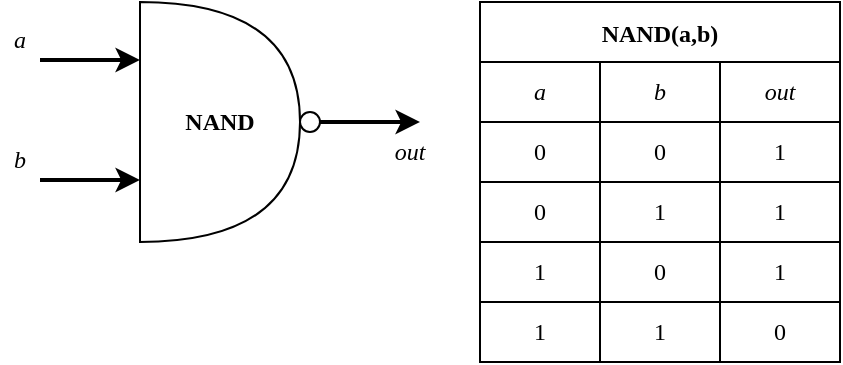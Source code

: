 <mxfile version="20.0.1" type="github" pages="7">
  <diagram id="JIbMGXdBo22jc9gWvNrv" name="NAND">
    <mxGraphModel dx="946" dy="587" grid="1" gridSize="10" guides="1" tooltips="1" connect="1" arrows="1" fold="1" page="1" pageScale="1" pageWidth="850" pageHeight="1100" math="0" shadow="0">
      <root>
        <mxCell id="0" />
        <mxCell id="1" parent="0" />
        <mxCell id="C3KPwQM-80ejblYfTAC--1" value="NAND(a,b)" style="shape=table;startSize=30;container=1;collapsible=0;childLayout=tableLayout;fontFamily=JetBrains Mono;fontStyle=1" vertex="1" parent="1">
          <mxGeometry x="450" y="80" width="180" height="180" as="geometry" />
        </mxCell>
        <mxCell id="C3KPwQM-80ejblYfTAC--2" value="" style="shape=tableRow;horizontal=0;startSize=0;swimlaneHead=0;swimlaneBody=0;top=0;left=0;bottom=0;right=0;collapsible=0;dropTarget=0;fillColor=none;points=[[0,0.5],[1,0.5]];portConstraint=eastwest;" vertex="1" parent="C3KPwQM-80ejblYfTAC--1">
          <mxGeometry y="30" width="180" height="30" as="geometry" />
        </mxCell>
        <mxCell id="C3KPwQM-80ejblYfTAC--3" value="a" style="shape=partialRectangle;html=1;whiteSpace=wrap;connectable=0;overflow=hidden;fillColor=none;top=0;left=0;bottom=0;right=0;pointerEvents=1;fontFamily=JetBrains Mono;fontStyle=2" vertex="1" parent="C3KPwQM-80ejblYfTAC--2">
          <mxGeometry width="60" height="30" as="geometry">
            <mxRectangle width="60" height="30" as="alternateBounds" />
          </mxGeometry>
        </mxCell>
        <mxCell id="C3KPwQM-80ejblYfTAC--4" value="b" style="shape=partialRectangle;html=1;whiteSpace=wrap;connectable=0;overflow=hidden;fillColor=none;top=0;left=0;bottom=0;right=0;pointerEvents=1;fontFamily=JetBrains Mono;fontStyle=2" vertex="1" parent="C3KPwQM-80ejblYfTAC--2">
          <mxGeometry x="60" width="60" height="30" as="geometry">
            <mxRectangle width="60" height="30" as="alternateBounds" />
          </mxGeometry>
        </mxCell>
        <mxCell id="C3KPwQM-80ejblYfTAC--5" value="out" style="shape=partialRectangle;html=1;whiteSpace=wrap;connectable=0;overflow=hidden;fillColor=none;top=0;left=0;bottom=0;right=0;pointerEvents=1;fontFamily=JetBrains Mono;fontStyle=2" vertex="1" parent="C3KPwQM-80ejblYfTAC--2">
          <mxGeometry x="120" width="60" height="30" as="geometry">
            <mxRectangle width="60" height="30" as="alternateBounds" />
          </mxGeometry>
        </mxCell>
        <mxCell id="C3KPwQM-80ejblYfTAC--6" value="" style="shape=tableRow;horizontal=0;startSize=0;swimlaneHead=0;swimlaneBody=0;top=0;left=0;bottom=0;right=0;collapsible=0;dropTarget=0;fillColor=none;points=[[0,0.5],[1,0.5]];portConstraint=eastwest;" vertex="1" parent="C3KPwQM-80ejblYfTAC--1">
          <mxGeometry y="60" width="180" height="30" as="geometry" />
        </mxCell>
        <mxCell id="C3KPwQM-80ejblYfTAC--7" value="0" style="shape=partialRectangle;html=1;whiteSpace=wrap;connectable=0;overflow=hidden;fillColor=none;top=0;left=0;bottom=0;right=0;pointerEvents=1;fontFamily=JetBrains Mono;" vertex="1" parent="C3KPwQM-80ejblYfTAC--6">
          <mxGeometry width="60" height="30" as="geometry">
            <mxRectangle width="60" height="30" as="alternateBounds" />
          </mxGeometry>
        </mxCell>
        <mxCell id="C3KPwQM-80ejblYfTAC--8" value="0" style="shape=partialRectangle;html=1;whiteSpace=wrap;connectable=0;overflow=hidden;fillColor=none;top=0;left=0;bottom=0;right=0;pointerEvents=1;fontFamily=JetBrains Mono;" vertex="1" parent="C3KPwQM-80ejblYfTAC--6">
          <mxGeometry x="60" width="60" height="30" as="geometry">
            <mxRectangle width="60" height="30" as="alternateBounds" />
          </mxGeometry>
        </mxCell>
        <mxCell id="C3KPwQM-80ejblYfTAC--9" value="1" style="shape=partialRectangle;html=1;whiteSpace=wrap;connectable=0;overflow=hidden;fillColor=none;top=0;left=0;bottom=0;right=0;pointerEvents=1;fontFamily=JetBrains Mono;" vertex="1" parent="C3KPwQM-80ejblYfTAC--6">
          <mxGeometry x="120" width="60" height="30" as="geometry">
            <mxRectangle width="60" height="30" as="alternateBounds" />
          </mxGeometry>
        </mxCell>
        <mxCell id="C3KPwQM-80ejblYfTAC--10" value="" style="shape=tableRow;horizontal=0;startSize=0;swimlaneHead=0;swimlaneBody=0;top=0;left=0;bottom=0;right=0;collapsible=0;dropTarget=0;fillColor=none;points=[[0,0.5],[1,0.5]];portConstraint=eastwest;" vertex="1" parent="C3KPwQM-80ejblYfTAC--1">
          <mxGeometry y="90" width="180" height="30" as="geometry" />
        </mxCell>
        <mxCell id="C3KPwQM-80ejblYfTAC--11" value="0" style="shape=partialRectangle;html=1;whiteSpace=wrap;connectable=0;overflow=hidden;fillColor=none;top=0;left=0;bottom=0;right=0;pointerEvents=1;fontFamily=JetBrains Mono;" vertex="1" parent="C3KPwQM-80ejblYfTAC--10">
          <mxGeometry width="60" height="30" as="geometry">
            <mxRectangle width="60" height="30" as="alternateBounds" />
          </mxGeometry>
        </mxCell>
        <mxCell id="C3KPwQM-80ejblYfTAC--12" value="1" style="shape=partialRectangle;html=1;whiteSpace=wrap;connectable=0;overflow=hidden;fillColor=none;top=0;left=0;bottom=0;right=0;pointerEvents=1;fontFamily=JetBrains Mono;" vertex="1" parent="C3KPwQM-80ejblYfTAC--10">
          <mxGeometry x="60" width="60" height="30" as="geometry">
            <mxRectangle width="60" height="30" as="alternateBounds" />
          </mxGeometry>
        </mxCell>
        <mxCell id="C3KPwQM-80ejblYfTAC--13" value="1" style="shape=partialRectangle;html=1;whiteSpace=wrap;connectable=0;overflow=hidden;fillColor=none;top=0;left=0;bottom=0;right=0;pointerEvents=1;fontFamily=JetBrains Mono;" vertex="1" parent="C3KPwQM-80ejblYfTAC--10">
          <mxGeometry x="120" width="60" height="30" as="geometry">
            <mxRectangle width="60" height="30" as="alternateBounds" />
          </mxGeometry>
        </mxCell>
        <mxCell id="C3KPwQM-80ejblYfTAC--14" value="" style="shape=tableRow;horizontal=0;startSize=0;swimlaneHead=0;swimlaneBody=0;top=0;left=0;bottom=0;right=0;collapsible=0;dropTarget=0;fillColor=none;points=[[0,0.5],[1,0.5]];portConstraint=eastwest;" vertex="1" parent="C3KPwQM-80ejblYfTAC--1">
          <mxGeometry y="120" width="180" height="30" as="geometry" />
        </mxCell>
        <mxCell id="C3KPwQM-80ejblYfTAC--15" value="1" style="shape=partialRectangle;html=1;whiteSpace=wrap;connectable=0;overflow=hidden;fillColor=none;top=0;left=0;bottom=0;right=0;pointerEvents=1;fontFamily=JetBrains Mono;" vertex="1" parent="C3KPwQM-80ejblYfTAC--14">
          <mxGeometry width="60" height="30" as="geometry">
            <mxRectangle width="60" height="30" as="alternateBounds" />
          </mxGeometry>
        </mxCell>
        <mxCell id="C3KPwQM-80ejblYfTAC--16" value="0" style="shape=partialRectangle;html=1;whiteSpace=wrap;connectable=0;overflow=hidden;fillColor=none;top=0;left=0;bottom=0;right=0;pointerEvents=1;fontFamily=JetBrains Mono;" vertex="1" parent="C3KPwQM-80ejblYfTAC--14">
          <mxGeometry x="60" width="60" height="30" as="geometry">
            <mxRectangle width="60" height="30" as="alternateBounds" />
          </mxGeometry>
        </mxCell>
        <mxCell id="C3KPwQM-80ejblYfTAC--17" value="1" style="shape=partialRectangle;html=1;whiteSpace=wrap;connectable=0;overflow=hidden;fillColor=none;top=0;left=0;bottom=0;right=0;pointerEvents=1;fontFamily=JetBrains Mono;" vertex="1" parent="C3KPwQM-80ejblYfTAC--14">
          <mxGeometry x="120" width="60" height="30" as="geometry">
            <mxRectangle width="60" height="30" as="alternateBounds" />
          </mxGeometry>
        </mxCell>
        <mxCell id="C3KPwQM-80ejblYfTAC--18" style="shape=tableRow;horizontal=0;startSize=0;swimlaneHead=0;swimlaneBody=0;top=0;left=0;bottom=0;right=0;collapsible=0;dropTarget=0;fillColor=none;points=[[0,0.5],[1,0.5]];portConstraint=eastwest;" vertex="1" parent="C3KPwQM-80ejblYfTAC--1">
          <mxGeometry y="150" width="180" height="30" as="geometry" />
        </mxCell>
        <mxCell id="C3KPwQM-80ejblYfTAC--19" value="1" style="shape=partialRectangle;html=1;whiteSpace=wrap;connectable=0;overflow=hidden;fillColor=none;top=0;left=0;bottom=0;right=0;pointerEvents=1;fontFamily=JetBrains Mono;" vertex="1" parent="C3KPwQM-80ejblYfTAC--18">
          <mxGeometry width="60" height="30" as="geometry">
            <mxRectangle width="60" height="30" as="alternateBounds" />
          </mxGeometry>
        </mxCell>
        <mxCell id="C3KPwQM-80ejblYfTAC--20" value="1" style="shape=partialRectangle;html=1;whiteSpace=wrap;connectable=0;overflow=hidden;fillColor=none;top=0;left=0;bottom=0;right=0;pointerEvents=1;fontFamily=JetBrains Mono;" vertex="1" parent="C3KPwQM-80ejblYfTAC--18">
          <mxGeometry x="60" width="60" height="30" as="geometry">
            <mxRectangle width="60" height="30" as="alternateBounds" />
          </mxGeometry>
        </mxCell>
        <mxCell id="C3KPwQM-80ejblYfTAC--21" value="0" style="shape=partialRectangle;html=1;whiteSpace=wrap;connectable=0;overflow=hidden;fillColor=none;top=0;left=0;bottom=0;right=0;pointerEvents=1;fontFamily=JetBrains Mono;" vertex="1" parent="C3KPwQM-80ejblYfTAC--18">
          <mxGeometry x="120" width="60" height="30" as="geometry">
            <mxRectangle width="60" height="30" as="alternateBounds" />
          </mxGeometry>
        </mxCell>
        <mxCell id="C3KPwQM-80ejblYfTAC--22" value="" style="shape=or;whiteSpace=wrap;html=1;fontFamily=JetBrains Mono;" vertex="1" parent="1">
          <mxGeometry x="280" y="80" width="80" height="120" as="geometry" />
        </mxCell>
        <mxCell id="C3KPwQM-80ejblYfTAC--23" value="" style="ellipse;whiteSpace=wrap;html=1;aspect=fixed;fontFamily=JetBrains Mono;" vertex="1" parent="1">
          <mxGeometry x="360" y="135" width="10" height="10" as="geometry" />
        </mxCell>
        <mxCell id="C3KPwQM-80ejblYfTAC--24" value="" style="endArrow=classic;html=1;rounded=0;fontFamily=JetBrains Mono;strokeWidth=2;" edge="1" parent="1">
          <mxGeometry width="50" height="50" relative="1" as="geometry">
            <mxPoint x="230" y="109" as="sourcePoint" />
            <mxPoint x="280" y="109" as="targetPoint" />
          </mxGeometry>
        </mxCell>
        <mxCell id="C3KPwQM-80ejblYfTAC--25" value="" style="endArrow=classic;html=1;rounded=0;fontFamily=JetBrains Mono;strokeWidth=2;" edge="1" parent="1">
          <mxGeometry width="50" height="50" relative="1" as="geometry">
            <mxPoint x="230" y="169" as="sourcePoint" />
            <mxPoint x="280" y="169" as="targetPoint" />
          </mxGeometry>
        </mxCell>
        <mxCell id="C3KPwQM-80ejblYfTAC--26" value="&lt;b&gt;NAND&lt;/b&gt;" style="text;html=1;strokeColor=none;fillColor=none;align=center;verticalAlign=middle;whiteSpace=wrap;rounded=0;fontFamily=JetBrains Mono;" vertex="1" parent="1">
          <mxGeometry x="290" y="125" width="60" height="30" as="geometry" />
        </mxCell>
        <mxCell id="C3KPwQM-80ejblYfTAC--27" value="&lt;i&gt;a&lt;/i&gt;" style="text;html=1;strokeColor=none;fillColor=none;align=center;verticalAlign=middle;whiteSpace=wrap;rounded=0;fontFamily=JetBrains Mono;" vertex="1" parent="1">
          <mxGeometry x="210" y="89" width="20" height="20" as="geometry" />
        </mxCell>
        <mxCell id="C3KPwQM-80ejblYfTAC--28" value="&lt;i&gt;b&lt;/i&gt;" style="text;html=1;strokeColor=none;fillColor=none;align=center;verticalAlign=middle;whiteSpace=wrap;rounded=0;fontFamily=JetBrains Mono;" vertex="1" parent="1">
          <mxGeometry x="210" y="149" width="20" height="20" as="geometry" />
        </mxCell>
        <mxCell id="C3KPwQM-80ejblYfTAC--29" value="&lt;i&gt;out&lt;/i&gt;" style="text;html=1;strokeColor=none;fillColor=none;align=center;verticalAlign=middle;whiteSpace=wrap;rounded=0;fontFamily=JetBrains Mono;" vertex="1" parent="1">
          <mxGeometry x="395" y="145" width="40" height="20" as="geometry" />
        </mxCell>
        <mxCell id="C3KPwQM-80ejblYfTAC--30" value="" style="endArrow=classic;html=1;rounded=0;fontFamily=JetBrains Mono;strokeWidth=2;" edge="1" parent="1">
          <mxGeometry width="50" height="50" relative="1" as="geometry">
            <mxPoint x="370" y="140" as="sourcePoint" />
            <mxPoint x="420" y="140" as="targetPoint" />
          </mxGeometry>
        </mxCell>
      </root>
    </mxGraphModel>
  </diagram>
  <diagram id="OPUmSVZi67gQt2YKc5tr" name="NOT">
    <mxGraphModel dx="946" dy="587" grid="1" gridSize="10" guides="1" tooltips="1" connect="1" arrows="1" fold="1" page="1" pageScale="1" pageWidth="850" pageHeight="1100" math="0" shadow="0">
      <root>
        <mxCell id="0" />
        <mxCell id="1" parent="0" />
        <mxCell id="16ZkXzFOUiWSgwjegtp7-1" value="" style="rounded=0;whiteSpace=wrap;html=1;labelBorderColor=none;fontFamily=JetBrains Mono;fontSize=13;" parent="1" vertex="1">
          <mxGeometry x="295" y="210" width="260" height="30" as="geometry" />
        </mxCell>
        <mxCell id="16ZkXzFOUiWSgwjegtp7-2" value="NOT(in)" style="shape=table;startSize=30;container=1;collapsible=0;childLayout=tableLayout;fontStyle=1;align=center;fontSize=13;fontFamily=JetBrains Mono;" parent="1" vertex="1">
          <mxGeometry x="480" y="80" width="120" height="120" as="geometry" />
        </mxCell>
        <mxCell id="16ZkXzFOUiWSgwjegtp7-3" value="" style="shape=tableRow;horizontal=0;startSize=0;swimlaneHead=0;swimlaneBody=0;top=0;left=0;bottom=0;right=0;collapsible=0;dropTarget=0;fillColor=none;points=[[0,0.5],[1,0.5]];portConstraint=eastwest;fontSize=13;" parent="16ZkXzFOUiWSgwjegtp7-2" vertex="1">
          <mxGeometry y="30" width="120" height="30" as="geometry" />
        </mxCell>
        <mxCell id="16ZkXzFOUiWSgwjegtp7-4" value="in" style="shape=partialRectangle;html=1;whiteSpace=wrap;connectable=0;fillColor=none;top=0;left=0;bottom=0;right=0;overflow=hidden;fontSize=13;fontFamily=JetBrains Mono;fontStyle=2" parent="16ZkXzFOUiWSgwjegtp7-3" vertex="1">
          <mxGeometry width="60" height="30" as="geometry">
            <mxRectangle width="60" height="30" as="alternateBounds" />
          </mxGeometry>
        </mxCell>
        <mxCell id="16ZkXzFOUiWSgwjegtp7-5" value="out" style="shape=partialRectangle;html=1;whiteSpace=wrap;connectable=0;fillColor=none;top=0;left=0;bottom=0;right=0;overflow=hidden;fontSize=13;fontFamily=JetBrains Mono;fontStyle=2" parent="16ZkXzFOUiWSgwjegtp7-3" vertex="1">
          <mxGeometry x="60" width="60" height="30" as="geometry">
            <mxRectangle width="60" height="30" as="alternateBounds" />
          </mxGeometry>
        </mxCell>
        <mxCell id="16ZkXzFOUiWSgwjegtp7-6" value="" style="shape=tableRow;horizontal=0;startSize=0;swimlaneHead=0;swimlaneBody=0;top=0;left=0;bottom=0;right=0;collapsible=0;dropTarget=0;fillColor=none;points=[[0,0.5],[1,0.5]];portConstraint=eastwest;fontSize=13;" parent="16ZkXzFOUiWSgwjegtp7-2" vertex="1">
          <mxGeometry y="60" width="120" height="30" as="geometry" />
        </mxCell>
        <mxCell id="16ZkXzFOUiWSgwjegtp7-7" value="1" style="shape=partialRectangle;html=1;whiteSpace=wrap;connectable=0;fillColor=none;top=0;left=0;bottom=0;right=0;overflow=hidden;fontSize=13;fontFamily=JetBrains Mono;" parent="16ZkXzFOUiWSgwjegtp7-6" vertex="1">
          <mxGeometry width="60" height="30" as="geometry">
            <mxRectangle width="60" height="30" as="alternateBounds" />
          </mxGeometry>
        </mxCell>
        <mxCell id="16ZkXzFOUiWSgwjegtp7-8" value="0" style="shape=partialRectangle;html=1;whiteSpace=wrap;connectable=0;fillColor=none;top=0;left=0;bottom=0;right=0;overflow=hidden;fontSize=13;fontFamily=JetBrains Mono;" parent="16ZkXzFOUiWSgwjegtp7-6" vertex="1">
          <mxGeometry x="60" width="60" height="30" as="geometry">
            <mxRectangle width="60" height="30" as="alternateBounds" />
          </mxGeometry>
        </mxCell>
        <mxCell id="16ZkXzFOUiWSgwjegtp7-9" value="" style="shape=tableRow;horizontal=0;startSize=0;swimlaneHead=0;swimlaneBody=0;top=0;left=0;bottom=0;right=0;collapsible=0;dropTarget=0;fillColor=none;points=[[0,0.5],[1,0.5]];portConstraint=eastwest;fontSize=13;" parent="16ZkXzFOUiWSgwjegtp7-2" vertex="1">
          <mxGeometry y="90" width="120" height="30" as="geometry" />
        </mxCell>
        <mxCell id="16ZkXzFOUiWSgwjegtp7-10" value="0" style="shape=partialRectangle;html=1;whiteSpace=wrap;connectable=0;fillColor=none;top=0;left=0;bottom=0;right=0;overflow=hidden;fontSize=13;fontFamily=JetBrains Mono;" parent="16ZkXzFOUiWSgwjegtp7-9" vertex="1">
          <mxGeometry width="60" height="30" as="geometry">
            <mxRectangle width="60" height="30" as="alternateBounds" />
          </mxGeometry>
        </mxCell>
        <mxCell id="16ZkXzFOUiWSgwjegtp7-11" value="1" style="shape=partialRectangle;html=1;whiteSpace=wrap;connectable=0;fillColor=none;top=0;left=0;bottom=0;right=0;overflow=hidden;fontSize=13;fontFamily=JetBrains Mono;" parent="16ZkXzFOUiWSgwjegtp7-9" vertex="1">
          <mxGeometry x="60" width="60" height="30" as="geometry">
            <mxRectangle width="60" height="30" as="alternateBounds" />
          </mxGeometry>
        </mxCell>
        <mxCell id="16ZkXzFOUiWSgwjegtp7-12" value="" style="triangle;whiteSpace=wrap;html=1;fontFamily=JetBrains Mono;fontSize=13;" parent="1" vertex="1">
          <mxGeometry x="280" y="80" width="90" height="120" as="geometry" />
        </mxCell>
        <mxCell id="16ZkXzFOUiWSgwjegtp7-13" value="" style="ellipse;whiteSpace=wrap;html=1;aspect=fixed;fontFamily=JetBrains Mono;fontSize=13;" parent="1" vertex="1">
          <mxGeometry x="370" y="135" width="10" height="10" as="geometry" />
        </mxCell>
        <mxCell id="16ZkXzFOUiWSgwjegtp7-14" value="" style="endArrow=classic;html=1;rounded=0;fontFamily=JetBrains Mono;fontSize=13;entryX=0;entryY=0.5;entryDx=0;entryDy=0;strokeWidth=2;" parent="1" target="16ZkXzFOUiWSgwjegtp7-12" edge="1">
          <mxGeometry width="50" height="50" relative="1" as="geometry">
            <mxPoint x="230" y="140" as="sourcePoint" />
            <mxPoint x="250" y="120" as="targetPoint" />
          </mxGeometry>
        </mxCell>
        <mxCell id="16ZkXzFOUiWSgwjegtp7-15" value="" style="endArrow=classic;html=1;rounded=0;fontFamily=JetBrains Mono;fontSize=13;strokeWidth=2;" parent="1" edge="1">
          <mxGeometry width="50" height="50" relative="1" as="geometry">
            <mxPoint x="380" y="139.5" as="sourcePoint" />
            <mxPoint x="420" y="140" as="targetPoint" />
          </mxGeometry>
        </mxCell>
        <mxCell id="16ZkXzFOUiWSgwjegtp7-16" value="&lt;b&gt;NOT&lt;/b&gt;" style="text;html=1;strokeColor=none;fillColor=none;align=center;verticalAlign=middle;whiteSpace=wrap;rounded=0;fontFamily=JetBrains Mono;fontSize=13;" parent="1" vertex="1">
          <mxGeometry x="285" y="125" width="60" height="30" as="geometry" />
        </mxCell>
        <mxCell id="16ZkXzFOUiWSgwjegtp7-17" value="&lt;i&gt;out&lt;/i&gt;" style="text;html=1;strokeColor=none;fillColor=none;align=center;verticalAlign=middle;whiteSpace=wrap;rounded=0;fontFamily=JetBrains Mono;fontSize=13;" parent="1" vertex="1">
          <mxGeometry x="405" y="140" width="60" height="30" as="geometry" />
        </mxCell>
        <mxCell id="16ZkXzFOUiWSgwjegtp7-18" value="NOT(&lt;i&gt;in&lt;/i&gt;) = NAND(&lt;i&gt;in&lt;/i&gt;, &lt;i&gt;in&lt;/i&gt;)" style="text;html=1;strokeColor=none;fillColor=none;align=center;verticalAlign=middle;whiteSpace=wrap;rounded=0;fontFamily=JetBrains Mono;fontSize=13;labelBorderColor=none;" parent="1" vertex="1">
          <mxGeometry x="300" y="210" width="250" height="30" as="geometry" />
        </mxCell>
        <mxCell id="PozgKijt8eK-IBBlHufm-1" value="&lt;i&gt;in&lt;/i&gt;" style="text;html=1;strokeColor=none;fillColor=none;align=center;verticalAlign=middle;whiteSpace=wrap;rounded=0;fontFamily=JetBrains Mono;fontSize=13;" parent="1" vertex="1">
          <mxGeometry x="190" y="110" width="60" height="30" as="geometry" />
        </mxCell>
      </root>
    </mxGraphModel>
  </diagram>
  <diagram id="qSMi0WlrK13bdt7H2_j3" name="AND">
    <mxGraphModel dx="946" dy="587" grid="1" gridSize="10" guides="1" tooltips="1" connect="1" arrows="1" fold="1" page="1" pageScale="1" pageWidth="850" pageHeight="1100" math="0" shadow="0">
      <root>
        <mxCell id="0" />
        <mxCell id="1" parent="0" />
        <mxCell id="b4pHZL9iYf9OARTyLTwh-1" value="AND(a,b)" style="shape=table;startSize=30;container=1;collapsible=0;childLayout=tableLayout;fontFamily=JetBrains Mono;fontStyle=1" parent="1" vertex="1">
          <mxGeometry x="450" y="80" width="180" height="180" as="geometry" />
        </mxCell>
        <mxCell id="b4pHZL9iYf9OARTyLTwh-2" value="" style="shape=tableRow;horizontal=0;startSize=0;swimlaneHead=0;swimlaneBody=0;top=0;left=0;bottom=0;right=0;collapsible=0;dropTarget=0;fillColor=none;points=[[0,0.5],[1,0.5]];portConstraint=eastwest;" parent="b4pHZL9iYf9OARTyLTwh-1" vertex="1">
          <mxGeometry y="30" width="180" height="30" as="geometry" />
        </mxCell>
        <mxCell id="b4pHZL9iYf9OARTyLTwh-3" value="a" style="shape=partialRectangle;html=1;whiteSpace=wrap;connectable=0;overflow=hidden;fillColor=none;top=0;left=0;bottom=0;right=0;pointerEvents=1;fontFamily=JetBrains Mono;fontStyle=2" parent="b4pHZL9iYf9OARTyLTwh-2" vertex="1">
          <mxGeometry width="60" height="30" as="geometry">
            <mxRectangle width="60" height="30" as="alternateBounds" />
          </mxGeometry>
        </mxCell>
        <mxCell id="b4pHZL9iYf9OARTyLTwh-4" value="b" style="shape=partialRectangle;html=1;whiteSpace=wrap;connectable=0;overflow=hidden;fillColor=none;top=0;left=0;bottom=0;right=0;pointerEvents=1;fontFamily=JetBrains Mono;fontStyle=2" parent="b4pHZL9iYf9OARTyLTwh-2" vertex="1">
          <mxGeometry x="60" width="60" height="30" as="geometry">
            <mxRectangle width="60" height="30" as="alternateBounds" />
          </mxGeometry>
        </mxCell>
        <mxCell id="b4pHZL9iYf9OARTyLTwh-5" value="out" style="shape=partialRectangle;html=1;whiteSpace=wrap;connectable=0;overflow=hidden;fillColor=none;top=0;left=0;bottom=0;right=0;pointerEvents=1;fontFamily=JetBrains Mono;fontStyle=2" parent="b4pHZL9iYf9OARTyLTwh-2" vertex="1">
          <mxGeometry x="120" width="60" height="30" as="geometry">
            <mxRectangle width="60" height="30" as="alternateBounds" />
          </mxGeometry>
        </mxCell>
        <mxCell id="b4pHZL9iYf9OARTyLTwh-6" value="" style="shape=tableRow;horizontal=0;startSize=0;swimlaneHead=0;swimlaneBody=0;top=0;left=0;bottom=0;right=0;collapsible=0;dropTarget=0;fillColor=none;points=[[0,0.5],[1,0.5]];portConstraint=eastwest;" parent="b4pHZL9iYf9OARTyLTwh-1" vertex="1">
          <mxGeometry y="60" width="180" height="30" as="geometry" />
        </mxCell>
        <mxCell id="b4pHZL9iYf9OARTyLTwh-7" value="0" style="shape=partialRectangle;html=1;whiteSpace=wrap;connectable=0;overflow=hidden;fillColor=none;top=0;left=0;bottom=0;right=0;pointerEvents=1;fontFamily=JetBrains Mono;" parent="b4pHZL9iYf9OARTyLTwh-6" vertex="1">
          <mxGeometry width="60" height="30" as="geometry">
            <mxRectangle width="60" height="30" as="alternateBounds" />
          </mxGeometry>
        </mxCell>
        <mxCell id="b4pHZL9iYf9OARTyLTwh-8" value="0" style="shape=partialRectangle;html=1;whiteSpace=wrap;connectable=0;overflow=hidden;fillColor=none;top=0;left=0;bottom=0;right=0;pointerEvents=1;fontFamily=JetBrains Mono;" parent="b4pHZL9iYf9OARTyLTwh-6" vertex="1">
          <mxGeometry x="60" width="60" height="30" as="geometry">
            <mxRectangle width="60" height="30" as="alternateBounds" />
          </mxGeometry>
        </mxCell>
        <mxCell id="b4pHZL9iYf9OARTyLTwh-9" value="0" style="shape=partialRectangle;html=1;whiteSpace=wrap;connectable=0;overflow=hidden;fillColor=none;top=0;left=0;bottom=0;right=0;pointerEvents=1;fontFamily=JetBrains Mono;" parent="b4pHZL9iYf9OARTyLTwh-6" vertex="1">
          <mxGeometry x="120" width="60" height="30" as="geometry">
            <mxRectangle width="60" height="30" as="alternateBounds" />
          </mxGeometry>
        </mxCell>
        <mxCell id="b4pHZL9iYf9OARTyLTwh-10" value="" style="shape=tableRow;horizontal=0;startSize=0;swimlaneHead=0;swimlaneBody=0;top=0;left=0;bottom=0;right=0;collapsible=0;dropTarget=0;fillColor=none;points=[[0,0.5],[1,0.5]];portConstraint=eastwest;" parent="b4pHZL9iYf9OARTyLTwh-1" vertex="1">
          <mxGeometry y="90" width="180" height="30" as="geometry" />
        </mxCell>
        <mxCell id="b4pHZL9iYf9OARTyLTwh-11" value="0" style="shape=partialRectangle;html=1;whiteSpace=wrap;connectable=0;overflow=hidden;fillColor=none;top=0;left=0;bottom=0;right=0;pointerEvents=1;fontFamily=JetBrains Mono;" parent="b4pHZL9iYf9OARTyLTwh-10" vertex="1">
          <mxGeometry width="60" height="30" as="geometry">
            <mxRectangle width="60" height="30" as="alternateBounds" />
          </mxGeometry>
        </mxCell>
        <mxCell id="b4pHZL9iYf9OARTyLTwh-12" value="1" style="shape=partialRectangle;html=1;whiteSpace=wrap;connectable=0;overflow=hidden;fillColor=none;top=0;left=0;bottom=0;right=0;pointerEvents=1;fontFamily=JetBrains Mono;" parent="b4pHZL9iYf9OARTyLTwh-10" vertex="1">
          <mxGeometry x="60" width="60" height="30" as="geometry">
            <mxRectangle width="60" height="30" as="alternateBounds" />
          </mxGeometry>
        </mxCell>
        <mxCell id="b4pHZL9iYf9OARTyLTwh-13" value="0" style="shape=partialRectangle;html=1;whiteSpace=wrap;connectable=0;overflow=hidden;fillColor=none;top=0;left=0;bottom=0;right=0;pointerEvents=1;fontFamily=JetBrains Mono;" parent="b4pHZL9iYf9OARTyLTwh-10" vertex="1">
          <mxGeometry x="120" width="60" height="30" as="geometry">
            <mxRectangle width="60" height="30" as="alternateBounds" />
          </mxGeometry>
        </mxCell>
        <mxCell id="b4pHZL9iYf9OARTyLTwh-14" value="" style="shape=tableRow;horizontal=0;startSize=0;swimlaneHead=0;swimlaneBody=0;top=0;left=0;bottom=0;right=0;collapsible=0;dropTarget=0;fillColor=none;points=[[0,0.5],[1,0.5]];portConstraint=eastwest;" parent="b4pHZL9iYf9OARTyLTwh-1" vertex="1">
          <mxGeometry y="120" width="180" height="30" as="geometry" />
        </mxCell>
        <mxCell id="b4pHZL9iYf9OARTyLTwh-15" value="1" style="shape=partialRectangle;html=1;whiteSpace=wrap;connectable=0;overflow=hidden;fillColor=none;top=0;left=0;bottom=0;right=0;pointerEvents=1;fontFamily=JetBrains Mono;" parent="b4pHZL9iYf9OARTyLTwh-14" vertex="1">
          <mxGeometry width="60" height="30" as="geometry">
            <mxRectangle width="60" height="30" as="alternateBounds" />
          </mxGeometry>
        </mxCell>
        <mxCell id="b4pHZL9iYf9OARTyLTwh-16" value="0" style="shape=partialRectangle;html=1;whiteSpace=wrap;connectable=0;overflow=hidden;fillColor=none;top=0;left=0;bottom=0;right=0;pointerEvents=1;fontFamily=JetBrains Mono;" parent="b4pHZL9iYf9OARTyLTwh-14" vertex="1">
          <mxGeometry x="60" width="60" height="30" as="geometry">
            <mxRectangle width="60" height="30" as="alternateBounds" />
          </mxGeometry>
        </mxCell>
        <mxCell id="b4pHZL9iYf9OARTyLTwh-17" value="0" style="shape=partialRectangle;html=1;whiteSpace=wrap;connectable=0;overflow=hidden;fillColor=none;top=0;left=0;bottom=0;right=0;pointerEvents=1;fontFamily=JetBrains Mono;" parent="b4pHZL9iYf9OARTyLTwh-14" vertex="1">
          <mxGeometry x="120" width="60" height="30" as="geometry">
            <mxRectangle width="60" height="30" as="alternateBounds" />
          </mxGeometry>
        </mxCell>
        <mxCell id="b4pHZL9iYf9OARTyLTwh-18" style="shape=tableRow;horizontal=0;startSize=0;swimlaneHead=0;swimlaneBody=0;top=0;left=0;bottom=0;right=0;collapsible=0;dropTarget=0;fillColor=none;points=[[0,0.5],[1,0.5]];portConstraint=eastwest;" parent="b4pHZL9iYf9OARTyLTwh-1" vertex="1">
          <mxGeometry y="150" width="180" height="30" as="geometry" />
        </mxCell>
        <mxCell id="b4pHZL9iYf9OARTyLTwh-19" value="1" style="shape=partialRectangle;html=1;whiteSpace=wrap;connectable=0;overflow=hidden;fillColor=none;top=0;left=0;bottom=0;right=0;pointerEvents=1;fontFamily=JetBrains Mono;" parent="b4pHZL9iYf9OARTyLTwh-18" vertex="1">
          <mxGeometry width="60" height="30" as="geometry">
            <mxRectangle width="60" height="30" as="alternateBounds" />
          </mxGeometry>
        </mxCell>
        <mxCell id="b4pHZL9iYf9OARTyLTwh-20" value="1" style="shape=partialRectangle;html=1;whiteSpace=wrap;connectable=0;overflow=hidden;fillColor=none;top=0;left=0;bottom=0;right=0;pointerEvents=1;fontFamily=JetBrains Mono;" parent="b4pHZL9iYf9OARTyLTwh-18" vertex="1">
          <mxGeometry x="60" width="60" height="30" as="geometry">
            <mxRectangle width="60" height="30" as="alternateBounds" />
          </mxGeometry>
        </mxCell>
        <mxCell id="b4pHZL9iYf9OARTyLTwh-21" value="1" style="shape=partialRectangle;html=1;whiteSpace=wrap;connectable=0;overflow=hidden;fillColor=none;top=0;left=0;bottom=0;right=0;pointerEvents=1;fontFamily=JetBrains Mono;" parent="b4pHZL9iYf9OARTyLTwh-18" vertex="1">
          <mxGeometry x="120" width="60" height="30" as="geometry">
            <mxRectangle width="60" height="30" as="alternateBounds" />
          </mxGeometry>
        </mxCell>
        <mxCell id="b4pHZL9iYf9OARTyLTwh-22" value="" style="shape=or;whiteSpace=wrap;html=1;fontFamily=JetBrains Mono;" parent="1" vertex="1">
          <mxGeometry x="280" y="80" width="80" height="120" as="geometry" />
        </mxCell>
        <mxCell id="b4pHZL9iYf9OARTyLTwh-24" value="" style="endArrow=classic;html=1;rounded=0;fontFamily=JetBrains Mono;strokeWidth=2;" parent="1" edge="1">
          <mxGeometry width="50" height="50" relative="1" as="geometry">
            <mxPoint x="230" y="109" as="sourcePoint" />
            <mxPoint x="280" y="109" as="targetPoint" />
          </mxGeometry>
        </mxCell>
        <mxCell id="b4pHZL9iYf9OARTyLTwh-25" value="" style="endArrow=classic;html=1;rounded=0;fontFamily=JetBrains Mono;strokeWidth=2;" parent="1" edge="1">
          <mxGeometry width="50" height="50" relative="1" as="geometry">
            <mxPoint x="230" y="168" as="sourcePoint" />
            <mxPoint x="280" y="168" as="targetPoint" />
          </mxGeometry>
        </mxCell>
        <mxCell id="b4pHZL9iYf9OARTyLTwh-26" value="&lt;b&gt;AND&lt;/b&gt;" style="text;html=1;strokeColor=none;fillColor=none;align=center;verticalAlign=middle;whiteSpace=wrap;rounded=0;fontFamily=JetBrains Mono;" parent="1" vertex="1">
          <mxGeometry x="290" y="125" width="60" height="30" as="geometry" />
        </mxCell>
        <mxCell id="b4pHZL9iYf9OARTyLTwh-27" value="&lt;i&gt;a&lt;/i&gt;" style="text;html=1;strokeColor=none;fillColor=none;align=center;verticalAlign=middle;whiteSpace=wrap;rounded=0;fontFamily=JetBrains Mono;" parent="1" vertex="1">
          <mxGeometry x="210" y="89" width="20" height="20" as="geometry" />
        </mxCell>
        <mxCell id="b4pHZL9iYf9OARTyLTwh-28" value="&lt;i&gt;b&lt;/i&gt;" style="text;html=1;strokeColor=none;fillColor=none;align=center;verticalAlign=middle;whiteSpace=wrap;rounded=0;fontFamily=JetBrains Mono;" parent="1" vertex="1">
          <mxGeometry x="210" y="148" width="20" height="20" as="geometry" />
        </mxCell>
        <mxCell id="b4pHZL9iYf9OARTyLTwh-29" value="&lt;i&gt;out&lt;/i&gt;" style="text;html=1;strokeColor=none;fillColor=none;align=center;verticalAlign=middle;whiteSpace=wrap;rounded=0;fontFamily=JetBrains Mono;" parent="1" vertex="1">
          <mxGeometry x="391" y="145" width="40" height="20" as="geometry" />
        </mxCell>
        <mxCell id="b4pHZL9iYf9OARTyLTwh-30" value="" style="endArrow=classic;html=1;rounded=0;fontFamily=JetBrains Mono;strokeWidth=2;" parent="1" edge="1">
          <mxGeometry width="50" height="50" relative="1" as="geometry">
            <mxPoint x="360" y="140" as="sourcePoint" />
            <mxPoint x="410" y="140" as="targetPoint" />
          </mxGeometry>
        </mxCell>
        <mxCell id="N_MH0g01b1f0Kij2voba-1" value="" style="rounded=0;whiteSpace=wrap;html=1;" vertex="1" parent="1">
          <mxGeometry x="280" y="270" width="300" height="30" as="geometry" />
        </mxCell>
        <mxCell id="N_MH0g01b1f0Kij2voba-2" value="&lt;font face=&quot;JetBrains Mono&quot;&gt;AND(&lt;i&gt;a,b&lt;/i&gt;) = NOT(NAND(&lt;i&gt;a,b&lt;/i&gt;))&lt;/font&gt;" style="text;html=1;strokeColor=none;fillColor=none;align=center;verticalAlign=middle;whiteSpace=wrap;rounded=0;" vertex="1" parent="1">
          <mxGeometry x="290" y="270" width="280" height="30" as="geometry" />
        </mxCell>
      </root>
    </mxGraphModel>
  </diagram>
  <diagram id="QIEkigXj3iEKXuPoyTWM" name="OR">
    <mxGraphModel dx="946" dy="587" grid="1" gridSize="10" guides="1" tooltips="1" connect="1" arrows="1" fold="1" page="1" pageScale="1" pageWidth="850" pageHeight="1100" math="0" shadow="0">
      <root>
        <mxCell id="0" />
        <mxCell id="1" parent="0" />
        <mxCell id="VnVhbQ7o1FZ07oHjpgqJ-1" value="" style="endArrow=classic;html=1;rounded=0;fontFamily=JetBrains Mono;strokeWidth=2;" edge="1" parent="1">
          <mxGeometry width="50" height="50" relative="1" as="geometry">
            <mxPoint x="237" y="170" as="sourcePoint" />
            <mxPoint x="287" y="170" as="targetPoint" />
          </mxGeometry>
        </mxCell>
        <mxCell id="VnVhbQ7o1FZ07oHjpgqJ-2" value="" style="endArrow=classic;html=1;rounded=0;fontFamily=JetBrains Mono;strokeWidth=2;" edge="1" parent="1">
          <mxGeometry width="50" height="50" relative="1" as="geometry">
            <mxPoint x="237" y="110" as="sourcePoint" />
            <mxPoint x="287" y="110" as="targetPoint" />
          </mxGeometry>
        </mxCell>
        <mxCell id="VnVhbQ7o1FZ07oHjpgqJ-3" value="" style="endArrow=classic;html=1;rounded=0;fontFamily=JetBrains Mono;strokeWidth=2;" edge="1" parent="1">
          <mxGeometry width="50" height="50" relative="1" as="geometry">
            <mxPoint x="361" y="140.5" as="sourcePoint" />
            <mxPoint x="411" y="140.5" as="targetPoint" />
          </mxGeometry>
        </mxCell>
        <mxCell id="VnVhbQ7o1FZ07oHjpgqJ-4" value="&lt;b&gt;OR&lt;/b&gt;" style="text;html=1;strokeColor=none;fillColor=none;align=center;verticalAlign=middle;whiteSpace=wrap;rounded=0;fontFamily=JetBrains Mono;" vertex="1" parent="1">
          <mxGeometry x="300" y="125" width="60" height="30" as="geometry" />
        </mxCell>
        <mxCell id="VnVhbQ7o1FZ07oHjpgqJ-5" value="&lt;i&gt;a&lt;/i&gt;" style="text;html=1;strokeColor=none;fillColor=none;align=center;verticalAlign=middle;whiteSpace=wrap;rounded=0;fontFamily=JetBrains Mono;" vertex="1" parent="1">
          <mxGeometry x="203" y="86" width="60" height="30" as="geometry" />
        </mxCell>
        <mxCell id="VnVhbQ7o1FZ07oHjpgqJ-6" value="&lt;i&gt;b&lt;/i&gt;" style="text;html=1;strokeColor=none;fillColor=none;align=center;verticalAlign=middle;whiteSpace=wrap;rounded=0;fontFamily=JetBrains Mono;" vertex="1" parent="1">
          <mxGeometry x="204" y="146" width="60" height="30" as="geometry" />
        </mxCell>
        <mxCell id="qYqdaFjlSKLEBQXjPs_k-1" value="&lt;i&gt;out&lt;/i&gt;" style="text;html=1;strokeColor=none;fillColor=none;align=center;verticalAlign=middle;whiteSpace=wrap;rounded=0;fontFamily=JetBrains Mono;" vertex="1" parent="1">
          <mxGeometry x="380" y="140" width="60" height="30" as="geometry" />
        </mxCell>
        <mxCell id="O9ol2nD7Hlk0JvyB9rR--1" value="OR(a,b)" style="shape=table;startSize=30;container=1;collapsible=0;childLayout=tableLayout;fontFamily=JetBrains Mono;fontStyle=1" vertex="1" parent="1">
          <mxGeometry x="450" y="80" width="180" height="180" as="geometry" />
        </mxCell>
        <mxCell id="O9ol2nD7Hlk0JvyB9rR--2" value="" style="shape=tableRow;horizontal=0;startSize=0;swimlaneHead=0;swimlaneBody=0;top=0;left=0;bottom=0;right=0;collapsible=0;dropTarget=0;fillColor=none;points=[[0,0.5],[1,0.5]];portConstraint=eastwest;" vertex="1" parent="O9ol2nD7Hlk0JvyB9rR--1">
          <mxGeometry y="30" width="180" height="30" as="geometry" />
        </mxCell>
        <mxCell id="O9ol2nD7Hlk0JvyB9rR--3" value="a" style="shape=partialRectangle;html=1;whiteSpace=wrap;connectable=0;overflow=hidden;fillColor=none;top=0;left=0;bottom=0;right=0;pointerEvents=1;fontFamily=JetBrains Mono;fontStyle=2" vertex="1" parent="O9ol2nD7Hlk0JvyB9rR--2">
          <mxGeometry width="60" height="30" as="geometry">
            <mxRectangle width="60" height="30" as="alternateBounds" />
          </mxGeometry>
        </mxCell>
        <mxCell id="O9ol2nD7Hlk0JvyB9rR--4" value="b" style="shape=partialRectangle;html=1;whiteSpace=wrap;connectable=0;overflow=hidden;fillColor=none;top=0;left=0;bottom=0;right=0;pointerEvents=1;fontFamily=JetBrains Mono;fontStyle=2" vertex="1" parent="O9ol2nD7Hlk0JvyB9rR--2">
          <mxGeometry x="60" width="60" height="30" as="geometry">
            <mxRectangle width="60" height="30" as="alternateBounds" />
          </mxGeometry>
        </mxCell>
        <mxCell id="O9ol2nD7Hlk0JvyB9rR--5" value="out" style="shape=partialRectangle;html=1;whiteSpace=wrap;connectable=0;overflow=hidden;fillColor=none;top=0;left=0;bottom=0;right=0;pointerEvents=1;fontFamily=JetBrains Mono;fontStyle=2" vertex="1" parent="O9ol2nD7Hlk0JvyB9rR--2">
          <mxGeometry x="120" width="60" height="30" as="geometry">
            <mxRectangle width="60" height="30" as="alternateBounds" />
          </mxGeometry>
        </mxCell>
        <mxCell id="O9ol2nD7Hlk0JvyB9rR--6" value="" style="shape=tableRow;horizontal=0;startSize=0;swimlaneHead=0;swimlaneBody=0;top=0;left=0;bottom=0;right=0;collapsible=0;dropTarget=0;fillColor=none;points=[[0,0.5],[1,0.5]];portConstraint=eastwest;" vertex="1" parent="O9ol2nD7Hlk0JvyB9rR--1">
          <mxGeometry y="60" width="180" height="30" as="geometry" />
        </mxCell>
        <mxCell id="O9ol2nD7Hlk0JvyB9rR--7" value="0" style="shape=partialRectangle;html=1;whiteSpace=wrap;connectable=0;overflow=hidden;fillColor=none;top=0;left=0;bottom=0;right=0;pointerEvents=1;fontFamily=JetBrains Mono;" vertex="1" parent="O9ol2nD7Hlk0JvyB9rR--6">
          <mxGeometry width="60" height="30" as="geometry">
            <mxRectangle width="60" height="30" as="alternateBounds" />
          </mxGeometry>
        </mxCell>
        <mxCell id="O9ol2nD7Hlk0JvyB9rR--8" value="0" style="shape=partialRectangle;html=1;whiteSpace=wrap;connectable=0;overflow=hidden;fillColor=none;top=0;left=0;bottom=0;right=0;pointerEvents=1;fontFamily=JetBrains Mono;" vertex="1" parent="O9ol2nD7Hlk0JvyB9rR--6">
          <mxGeometry x="60" width="60" height="30" as="geometry">
            <mxRectangle width="60" height="30" as="alternateBounds" />
          </mxGeometry>
        </mxCell>
        <mxCell id="O9ol2nD7Hlk0JvyB9rR--9" value="0" style="shape=partialRectangle;html=1;whiteSpace=wrap;connectable=0;overflow=hidden;fillColor=none;top=0;left=0;bottom=0;right=0;pointerEvents=1;fontFamily=JetBrains Mono;" vertex="1" parent="O9ol2nD7Hlk0JvyB9rR--6">
          <mxGeometry x="120" width="60" height="30" as="geometry">
            <mxRectangle width="60" height="30" as="alternateBounds" />
          </mxGeometry>
        </mxCell>
        <mxCell id="O9ol2nD7Hlk0JvyB9rR--10" value="" style="shape=tableRow;horizontal=0;startSize=0;swimlaneHead=0;swimlaneBody=0;top=0;left=0;bottom=0;right=0;collapsible=0;dropTarget=0;fillColor=none;points=[[0,0.5],[1,0.5]];portConstraint=eastwest;" vertex="1" parent="O9ol2nD7Hlk0JvyB9rR--1">
          <mxGeometry y="90" width="180" height="30" as="geometry" />
        </mxCell>
        <mxCell id="O9ol2nD7Hlk0JvyB9rR--11" value="0" style="shape=partialRectangle;html=1;whiteSpace=wrap;connectable=0;overflow=hidden;fillColor=none;top=0;left=0;bottom=0;right=0;pointerEvents=1;fontFamily=JetBrains Mono;" vertex="1" parent="O9ol2nD7Hlk0JvyB9rR--10">
          <mxGeometry width="60" height="30" as="geometry">
            <mxRectangle width="60" height="30" as="alternateBounds" />
          </mxGeometry>
        </mxCell>
        <mxCell id="O9ol2nD7Hlk0JvyB9rR--12" value="1" style="shape=partialRectangle;html=1;whiteSpace=wrap;connectable=0;overflow=hidden;fillColor=none;top=0;left=0;bottom=0;right=0;pointerEvents=1;fontFamily=JetBrains Mono;" vertex="1" parent="O9ol2nD7Hlk0JvyB9rR--10">
          <mxGeometry x="60" width="60" height="30" as="geometry">
            <mxRectangle width="60" height="30" as="alternateBounds" />
          </mxGeometry>
        </mxCell>
        <mxCell id="O9ol2nD7Hlk0JvyB9rR--13" value="1" style="shape=partialRectangle;html=1;whiteSpace=wrap;connectable=0;overflow=hidden;fillColor=none;top=0;left=0;bottom=0;right=0;pointerEvents=1;fontFamily=JetBrains Mono;" vertex="1" parent="O9ol2nD7Hlk0JvyB9rR--10">
          <mxGeometry x="120" width="60" height="30" as="geometry">
            <mxRectangle width="60" height="30" as="alternateBounds" />
          </mxGeometry>
        </mxCell>
        <mxCell id="O9ol2nD7Hlk0JvyB9rR--14" value="" style="shape=tableRow;horizontal=0;startSize=0;swimlaneHead=0;swimlaneBody=0;top=0;left=0;bottom=0;right=0;collapsible=0;dropTarget=0;fillColor=none;points=[[0,0.5],[1,0.5]];portConstraint=eastwest;" vertex="1" parent="O9ol2nD7Hlk0JvyB9rR--1">
          <mxGeometry y="120" width="180" height="30" as="geometry" />
        </mxCell>
        <mxCell id="O9ol2nD7Hlk0JvyB9rR--15" value="1" style="shape=partialRectangle;html=1;whiteSpace=wrap;connectable=0;overflow=hidden;fillColor=none;top=0;left=0;bottom=0;right=0;pointerEvents=1;fontFamily=JetBrains Mono;" vertex="1" parent="O9ol2nD7Hlk0JvyB9rR--14">
          <mxGeometry width="60" height="30" as="geometry">
            <mxRectangle width="60" height="30" as="alternateBounds" />
          </mxGeometry>
        </mxCell>
        <mxCell id="O9ol2nD7Hlk0JvyB9rR--16" value="0" style="shape=partialRectangle;html=1;whiteSpace=wrap;connectable=0;overflow=hidden;fillColor=none;top=0;left=0;bottom=0;right=0;pointerEvents=1;fontFamily=JetBrains Mono;" vertex="1" parent="O9ol2nD7Hlk0JvyB9rR--14">
          <mxGeometry x="60" width="60" height="30" as="geometry">
            <mxRectangle width="60" height="30" as="alternateBounds" />
          </mxGeometry>
        </mxCell>
        <mxCell id="O9ol2nD7Hlk0JvyB9rR--17" value="1" style="shape=partialRectangle;html=1;whiteSpace=wrap;connectable=0;overflow=hidden;fillColor=none;top=0;left=0;bottom=0;right=0;pointerEvents=1;fontFamily=JetBrains Mono;" vertex="1" parent="O9ol2nD7Hlk0JvyB9rR--14">
          <mxGeometry x="120" width="60" height="30" as="geometry">
            <mxRectangle width="60" height="30" as="alternateBounds" />
          </mxGeometry>
        </mxCell>
        <mxCell id="O9ol2nD7Hlk0JvyB9rR--18" style="shape=tableRow;horizontal=0;startSize=0;swimlaneHead=0;swimlaneBody=0;top=0;left=0;bottom=0;right=0;collapsible=0;dropTarget=0;fillColor=none;points=[[0,0.5],[1,0.5]];portConstraint=eastwest;" vertex="1" parent="O9ol2nD7Hlk0JvyB9rR--1">
          <mxGeometry y="150" width="180" height="30" as="geometry" />
        </mxCell>
        <mxCell id="O9ol2nD7Hlk0JvyB9rR--19" value="1" style="shape=partialRectangle;html=1;whiteSpace=wrap;connectable=0;overflow=hidden;fillColor=none;top=0;left=0;bottom=0;right=0;pointerEvents=1;fontFamily=JetBrains Mono;" vertex="1" parent="O9ol2nD7Hlk0JvyB9rR--18">
          <mxGeometry width="60" height="30" as="geometry">
            <mxRectangle width="60" height="30" as="alternateBounds" />
          </mxGeometry>
        </mxCell>
        <mxCell id="O9ol2nD7Hlk0JvyB9rR--20" value="1" style="shape=partialRectangle;html=1;whiteSpace=wrap;connectable=0;overflow=hidden;fillColor=none;top=0;left=0;bottom=0;right=0;pointerEvents=1;fontFamily=JetBrains Mono;" vertex="1" parent="O9ol2nD7Hlk0JvyB9rR--18">
          <mxGeometry x="60" width="60" height="30" as="geometry">
            <mxRectangle width="60" height="30" as="alternateBounds" />
          </mxGeometry>
        </mxCell>
        <mxCell id="O9ol2nD7Hlk0JvyB9rR--21" value="1" style="shape=partialRectangle;html=1;whiteSpace=wrap;connectable=0;overflow=hidden;fillColor=none;top=0;left=0;bottom=0;right=0;pointerEvents=1;fontFamily=JetBrains Mono;" vertex="1" parent="O9ol2nD7Hlk0JvyB9rR--18">
          <mxGeometry x="120" width="60" height="30" as="geometry">
            <mxRectangle width="60" height="30" as="alternateBounds" />
          </mxGeometry>
        </mxCell>
        <mxCell id="wxD4rH8Xe-d4ZKW7ogJ8-1" value="" style="rounded=0;whiteSpace=wrap;html=1;" vertex="1" parent="1">
          <mxGeometry x="280" y="270" width="300" height="30" as="geometry" />
        </mxCell>
        <mxCell id="wxD4rH8Xe-d4ZKW7ogJ8-2" value="&lt;font face=&quot;JetBrains Mono&quot;&gt;OR(&lt;i&gt;a,b&lt;/i&gt;) = NAND(NAND(&lt;i&gt;a&lt;/i&gt;,&lt;i&gt;a&lt;/i&gt;), NAND(&lt;i&gt;b&lt;/i&gt;,&lt;i&gt;b&lt;/i&gt;))&lt;/font&gt;" style="text;html=1;strokeColor=none;fillColor=none;align=center;verticalAlign=middle;whiteSpace=wrap;rounded=0;" vertex="1" parent="1">
          <mxGeometry x="290" y="270" width="280" height="30" as="geometry" />
        </mxCell>
        <mxCell id="W30y_ATfOVee-4Vn8bYB-1" value="" style="verticalLabelPosition=bottom;shadow=0;dashed=0;align=center;html=1;verticalAlign=top;shape=mxgraph.electrical.logic_gates.logic_gate;operation=or;fontFamily=JetBrains Mono;fontSize=11;" vertex="1" parent="1">
          <mxGeometry x="261" y="80" width="124" height="120" as="geometry" />
        </mxCell>
        <mxCell id="W30y_ATfOVee-4Vn8bYB-2" value="&lt;b&gt;OR&lt;/b&gt;" style="text;html=1;strokeColor=none;fillColor=none;align=center;verticalAlign=middle;whiteSpace=wrap;rounded=0;fontFamily=JetBrains Mono;fontSize=11;" vertex="1" parent="1">
          <mxGeometry x="293" y="125" width="60" height="30" as="geometry" />
        </mxCell>
      </root>
    </mxGraphModel>
  </diagram>
  <diagram id="V8Y4sqw9U7rVOi8mjXjN" name="XOR">
    <mxGraphModel dx="946" dy="587" grid="1" gridSize="10" guides="1" tooltips="1" connect="1" arrows="1" fold="1" page="1" pageScale="1" pageWidth="850" pageHeight="1100" math="0" shadow="0">
      <root>
        <mxCell id="0" />
        <mxCell id="1" parent="0" />
        <mxCell id="jq7EQ7HgVWatoIpj7oog-2" value="" style="endArrow=classic;html=1;rounded=0;fontFamily=JetBrains Mono;strokeWidth=2;" edge="1" parent="1">
          <mxGeometry width="50" height="50" relative="1" as="geometry">
            <mxPoint x="244" y="170" as="sourcePoint" />
            <mxPoint x="294" y="170" as="targetPoint" />
          </mxGeometry>
        </mxCell>
        <mxCell id="jq7EQ7HgVWatoIpj7oog-3" value="" style="endArrow=classic;html=1;rounded=0;fontFamily=JetBrains Mono;strokeWidth=2;" edge="1" parent="1">
          <mxGeometry width="50" height="50" relative="1" as="geometry">
            <mxPoint x="243" y="110" as="sourcePoint" />
            <mxPoint x="293" y="110" as="targetPoint" />
          </mxGeometry>
        </mxCell>
        <mxCell id="jq7EQ7HgVWatoIpj7oog-4" value="" style="endArrow=classic;html=1;rounded=0;fontFamily=JetBrains Mono;fontSize=11;strokeWidth=2;" edge="1" parent="1">
          <mxGeometry width="50" height="50" relative="1" as="geometry">
            <mxPoint x="357" y="140.5" as="sourcePoint" />
            <mxPoint x="407" y="140.5" as="targetPoint" />
          </mxGeometry>
        </mxCell>
        <mxCell id="jq7EQ7HgVWatoIpj7oog-6" value="&lt;i&gt;a&lt;/i&gt;" style="text;html=1;strokeColor=none;fillColor=none;align=center;verticalAlign=middle;whiteSpace=wrap;rounded=0;fontFamily=JetBrains Mono;" vertex="1" parent="1">
          <mxGeometry x="208" y="85" width="60" height="30" as="geometry" />
        </mxCell>
        <mxCell id="jq7EQ7HgVWatoIpj7oog-7" value="&lt;i&gt;b&lt;/i&gt;" style="text;html=1;strokeColor=none;fillColor=none;align=center;verticalAlign=middle;whiteSpace=wrap;rounded=0;fontFamily=JetBrains Mono;" vertex="1" parent="1">
          <mxGeometry x="208" y="143" width="60" height="30" as="geometry" />
        </mxCell>
        <mxCell id="jq7EQ7HgVWatoIpj7oog-8" value="&lt;i&gt;out&lt;/i&gt;" style="text;html=1;strokeColor=none;fillColor=none;align=center;verticalAlign=middle;whiteSpace=wrap;rounded=0;fontFamily=JetBrains Mono;" vertex="1" parent="1">
          <mxGeometry x="381" y="141" width="60" height="30" as="geometry" />
        </mxCell>
        <mxCell id="jq7EQ7HgVWatoIpj7oog-9" value="XOR(a,b)" style="shape=table;startSize=30;container=1;collapsible=0;childLayout=tableLayout;fontFamily=JetBrains Mono;fontStyle=1" vertex="1" parent="1">
          <mxGeometry x="450" y="80" width="180" height="180" as="geometry" />
        </mxCell>
        <mxCell id="jq7EQ7HgVWatoIpj7oog-10" value="" style="shape=tableRow;horizontal=0;startSize=0;swimlaneHead=0;swimlaneBody=0;top=0;left=0;bottom=0;right=0;collapsible=0;dropTarget=0;fillColor=none;points=[[0,0.5],[1,0.5]];portConstraint=eastwest;" vertex="1" parent="jq7EQ7HgVWatoIpj7oog-9">
          <mxGeometry y="30" width="180" height="30" as="geometry" />
        </mxCell>
        <mxCell id="jq7EQ7HgVWatoIpj7oog-11" value="a" style="shape=partialRectangle;html=1;whiteSpace=wrap;connectable=0;overflow=hidden;fillColor=none;top=0;left=0;bottom=0;right=0;pointerEvents=1;fontFamily=JetBrains Mono;fontStyle=2" vertex="1" parent="jq7EQ7HgVWatoIpj7oog-10">
          <mxGeometry width="60" height="30" as="geometry">
            <mxRectangle width="60" height="30" as="alternateBounds" />
          </mxGeometry>
        </mxCell>
        <mxCell id="jq7EQ7HgVWatoIpj7oog-12" value="b" style="shape=partialRectangle;html=1;whiteSpace=wrap;connectable=0;overflow=hidden;fillColor=none;top=0;left=0;bottom=0;right=0;pointerEvents=1;fontFamily=JetBrains Mono;fontStyle=2" vertex="1" parent="jq7EQ7HgVWatoIpj7oog-10">
          <mxGeometry x="60" width="60" height="30" as="geometry">
            <mxRectangle width="60" height="30" as="alternateBounds" />
          </mxGeometry>
        </mxCell>
        <mxCell id="jq7EQ7HgVWatoIpj7oog-13" value="out" style="shape=partialRectangle;html=1;whiteSpace=wrap;connectable=0;overflow=hidden;fillColor=none;top=0;left=0;bottom=0;right=0;pointerEvents=1;fontFamily=JetBrains Mono;fontStyle=2" vertex="1" parent="jq7EQ7HgVWatoIpj7oog-10">
          <mxGeometry x="120" width="60" height="30" as="geometry">
            <mxRectangle width="60" height="30" as="alternateBounds" />
          </mxGeometry>
        </mxCell>
        <mxCell id="jq7EQ7HgVWatoIpj7oog-14" value="" style="shape=tableRow;horizontal=0;startSize=0;swimlaneHead=0;swimlaneBody=0;top=0;left=0;bottom=0;right=0;collapsible=0;dropTarget=0;fillColor=none;points=[[0,0.5],[1,0.5]];portConstraint=eastwest;" vertex="1" parent="jq7EQ7HgVWatoIpj7oog-9">
          <mxGeometry y="60" width="180" height="30" as="geometry" />
        </mxCell>
        <mxCell id="jq7EQ7HgVWatoIpj7oog-15" value="0" style="shape=partialRectangle;html=1;whiteSpace=wrap;connectable=0;overflow=hidden;fillColor=none;top=0;left=0;bottom=0;right=0;pointerEvents=1;fontFamily=JetBrains Mono;" vertex="1" parent="jq7EQ7HgVWatoIpj7oog-14">
          <mxGeometry width="60" height="30" as="geometry">
            <mxRectangle width="60" height="30" as="alternateBounds" />
          </mxGeometry>
        </mxCell>
        <mxCell id="jq7EQ7HgVWatoIpj7oog-16" value="0" style="shape=partialRectangle;html=1;whiteSpace=wrap;connectable=0;overflow=hidden;fillColor=none;top=0;left=0;bottom=0;right=0;pointerEvents=1;fontFamily=JetBrains Mono;" vertex="1" parent="jq7EQ7HgVWatoIpj7oog-14">
          <mxGeometry x="60" width="60" height="30" as="geometry">
            <mxRectangle width="60" height="30" as="alternateBounds" />
          </mxGeometry>
        </mxCell>
        <mxCell id="jq7EQ7HgVWatoIpj7oog-17" value="0" style="shape=partialRectangle;html=1;whiteSpace=wrap;connectable=0;overflow=hidden;fillColor=none;top=0;left=0;bottom=0;right=0;pointerEvents=1;fontFamily=JetBrains Mono;" vertex="1" parent="jq7EQ7HgVWatoIpj7oog-14">
          <mxGeometry x="120" width="60" height="30" as="geometry">
            <mxRectangle width="60" height="30" as="alternateBounds" />
          </mxGeometry>
        </mxCell>
        <mxCell id="jq7EQ7HgVWatoIpj7oog-18" value="" style="shape=tableRow;horizontal=0;startSize=0;swimlaneHead=0;swimlaneBody=0;top=0;left=0;bottom=0;right=0;collapsible=0;dropTarget=0;fillColor=none;points=[[0,0.5],[1,0.5]];portConstraint=eastwest;" vertex="1" parent="jq7EQ7HgVWatoIpj7oog-9">
          <mxGeometry y="90" width="180" height="30" as="geometry" />
        </mxCell>
        <mxCell id="jq7EQ7HgVWatoIpj7oog-19" value="0" style="shape=partialRectangle;html=1;whiteSpace=wrap;connectable=0;overflow=hidden;fillColor=none;top=0;left=0;bottom=0;right=0;pointerEvents=1;fontFamily=JetBrains Mono;" vertex="1" parent="jq7EQ7HgVWatoIpj7oog-18">
          <mxGeometry width="60" height="30" as="geometry">
            <mxRectangle width="60" height="30" as="alternateBounds" />
          </mxGeometry>
        </mxCell>
        <mxCell id="jq7EQ7HgVWatoIpj7oog-20" value="1" style="shape=partialRectangle;html=1;whiteSpace=wrap;connectable=0;overflow=hidden;fillColor=none;top=0;left=0;bottom=0;right=0;pointerEvents=1;fontFamily=JetBrains Mono;" vertex="1" parent="jq7EQ7HgVWatoIpj7oog-18">
          <mxGeometry x="60" width="60" height="30" as="geometry">
            <mxRectangle width="60" height="30" as="alternateBounds" />
          </mxGeometry>
        </mxCell>
        <mxCell id="jq7EQ7HgVWatoIpj7oog-21" value="1" style="shape=partialRectangle;html=1;whiteSpace=wrap;connectable=0;overflow=hidden;fillColor=none;top=0;left=0;bottom=0;right=0;pointerEvents=1;fontFamily=JetBrains Mono;" vertex="1" parent="jq7EQ7HgVWatoIpj7oog-18">
          <mxGeometry x="120" width="60" height="30" as="geometry">
            <mxRectangle width="60" height="30" as="alternateBounds" />
          </mxGeometry>
        </mxCell>
        <mxCell id="jq7EQ7HgVWatoIpj7oog-22" value="" style="shape=tableRow;horizontal=0;startSize=0;swimlaneHead=0;swimlaneBody=0;top=0;left=0;bottom=0;right=0;collapsible=0;dropTarget=0;fillColor=none;points=[[0,0.5],[1,0.5]];portConstraint=eastwest;" vertex="1" parent="jq7EQ7HgVWatoIpj7oog-9">
          <mxGeometry y="120" width="180" height="30" as="geometry" />
        </mxCell>
        <mxCell id="jq7EQ7HgVWatoIpj7oog-23" value="1" style="shape=partialRectangle;html=1;whiteSpace=wrap;connectable=0;overflow=hidden;fillColor=none;top=0;left=0;bottom=0;right=0;pointerEvents=1;fontFamily=JetBrains Mono;" vertex="1" parent="jq7EQ7HgVWatoIpj7oog-22">
          <mxGeometry width="60" height="30" as="geometry">
            <mxRectangle width="60" height="30" as="alternateBounds" />
          </mxGeometry>
        </mxCell>
        <mxCell id="jq7EQ7HgVWatoIpj7oog-24" value="0" style="shape=partialRectangle;html=1;whiteSpace=wrap;connectable=0;overflow=hidden;fillColor=none;top=0;left=0;bottom=0;right=0;pointerEvents=1;fontFamily=JetBrains Mono;" vertex="1" parent="jq7EQ7HgVWatoIpj7oog-22">
          <mxGeometry x="60" width="60" height="30" as="geometry">
            <mxRectangle width="60" height="30" as="alternateBounds" />
          </mxGeometry>
        </mxCell>
        <mxCell id="jq7EQ7HgVWatoIpj7oog-25" value="1" style="shape=partialRectangle;html=1;whiteSpace=wrap;connectable=0;overflow=hidden;fillColor=none;top=0;left=0;bottom=0;right=0;pointerEvents=1;fontFamily=JetBrains Mono;" vertex="1" parent="jq7EQ7HgVWatoIpj7oog-22">
          <mxGeometry x="120" width="60" height="30" as="geometry">
            <mxRectangle width="60" height="30" as="alternateBounds" />
          </mxGeometry>
        </mxCell>
        <mxCell id="jq7EQ7HgVWatoIpj7oog-26" style="shape=tableRow;horizontal=0;startSize=0;swimlaneHead=0;swimlaneBody=0;top=0;left=0;bottom=0;right=0;collapsible=0;dropTarget=0;fillColor=none;points=[[0,0.5],[1,0.5]];portConstraint=eastwest;" vertex="1" parent="jq7EQ7HgVWatoIpj7oog-9">
          <mxGeometry y="150" width="180" height="30" as="geometry" />
        </mxCell>
        <mxCell id="jq7EQ7HgVWatoIpj7oog-27" value="1" style="shape=partialRectangle;html=1;whiteSpace=wrap;connectable=0;overflow=hidden;fillColor=none;top=0;left=0;bottom=0;right=0;pointerEvents=1;fontFamily=JetBrains Mono;" vertex="1" parent="jq7EQ7HgVWatoIpj7oog-26">
          <mxGeometry width="60" height="30" as="geometry">
            <mxRectangle width="60" height="30" as="alternateBounds" />
          </mxGeometry>
        </mxCell>
        <mxCell id="jq7EQ7HgVWatoIpj7oog-28" value="1" style="shape=partialRectangle;html=1;whiteSpace=wrap;connectable=0;overflow=hidden;fillColor=none;top=0;left=0;bottom=0;right=0;pointerEvents=1;fontFamily=JetBrains Mono;" vertex="1" parent="jq7EQ7HgVWatoIpj7oog-26">
          <mxGeometry x="60" width="60" height="30" as="geometry">
            <mxRectangle width="60" height="30" as="alternateBounds" />
          </mxGeometry>
        </mxCell>
        <mxCell id="jq7EQ7HgVWatoIpj7oog-29" value="0" style="shape=partialRectangle;html=1;whiteSpace=wrap;connectable=0;overflow=hidden;fillColor=none;top=0;left=0;bottom=0;right=0;pointerEvents=1;fontFamily=JetBrains Mono;" vertex="1" parent="jq7EQ7HgVWatoIpj7oog-26">
          <mxGeometry x="120" width="60" height="30" as="geometry">
            <mxRectangle width="60" height="30" as="alternateBounds" />
          </mxGeometry>
        </mxCell>
        <mxCell id="jq7EQ7HgVWatoIpj7oog-30" value="" style="rounded=0;whiteSpace=wrap;html=1;" vertex="1" parent="1">
          <mxGeometry x="269" y="270" width="330" height="30" as="geometry" />
        </mxCell>
        <mxCell id="jq7EQ7HgVWatoIpj7oog-31" value="&lt;font face=&quot;JetBrains Mono&quot;&gt;XOR(&lt;i&gt;a,b&lt;/i&gt;) = OR(AND(NOT(a),b), AND(NOT(b),a))&lt;br&gt;&lt;/font&gt;" style="text;html=1;strokeColor=none;fillColor=none;align=center;verticalAlign=middle;whiteSpace=wrap;rounded=0;" vertex="1" parent="1">
          <mxGeometry x="273" y="271" width="321" height="30" as="geometry" />
        </mxCell>
        <mxCell id="jq7EQ7HgVWatoIpj7oog-36" value="" style="verticalLabelPosition=bottom;shadow=0;dashed=0;align=center;html=1;verticalAlign=top;shape=mxgraph.electrical.logic_gates.logic_gate;operation=xor;fontFamily=JetBrains Mono;" vertex="1" parent="1">
          <mxGeometry x="270" y="80" width="110" height="120" as="geometry" />
        </mxCell>
        <mxCell id="6h7ilLV9X3mxfSpwkemT-1" value="&lt;b&gt;XOR&lt;/b&gt;" style="text;html=1;strokeColor=none;fillColor=none;align=center;verticalAlign=middle;whiteSpace=wrap;rounded=0;fontFamily=JetBrains Mono;fontSize=11;" vertex="1" parent="1">
          <mxGeometry x="295" y="125" width="60" height="30" as="geometry" />
        </mxCell>
      </root>
    </mxGraphModel>
  </diagram>
  <diagram id="8sMX0dKXl9N2Sum3S6CM" name="MUX">
    <mxGraphModel dx="946" dy="587" grid="1" gridSize="10" guides="1" tooltips="1" connect="1" arrows="1" fold="1" page="1" pageScale="1" pageWidth="850" pageHeight="1100" math="0" shadow="0">
      <root>
        <mxCell id="0" />
        <mxCell id="1" parent="0" />
        <mxCell id="rOHQztOY-HzWtF0UON7x-1" value="" style="rounded=0;whiteSpace=wrap;html=1;labelBorderColor=none;fontFamily=JetBrains Mono;fontSize=13;" vertex="1" parent="1">
          <mxGeometry x="74" y="230" width="395" height="30" as="geometry" />
        </mxCell>
        <mxCell id="rOHQztOY-HzWtF0UON7x-2" value="MUX(a,b,sel)" style="shape=table;startSize=30;container=1;collapsible=0;childLayout=tableLayout;fontStyle=1;align=center;fontSize=13;fontFamily=JetBrains Mono;" vertex="1" parent="1">
          <mxGeometry x="480" y="80" width="240" height="300" as="geometry" />
        </mxCell>
        <mxCell id="rOHQztOY-HzWtF0UON7x-3" value="" style="shape=tableRow;horizontal=0;startSize=0;swimlaneHead=0;swimlaneBody=0;top=0;left=0;bottom=0;right=0;collapsible=0;dropTarget=0;fillColor=none;points=[[0,0.5],[1,0.5]];portConstraint=eastwest;fontSize=13;" vertex="1" parent="rOHQztOY-HzWtF0UON7x-2">
          <mxGeometry y="30" width="240" height="30" as="geometry" />
        </mxCell>
        <mxCell id="rOHQztOY-HzWtF0UON7x-4" value="a" style="shape=partialRectangle;html=1;whiteSpace=wrap;connectable=0;fillColor=none;top=0;left=0;bottom=0;right=0;overflow=hidden;fontSize=13;fontFamily=JetBrains Mono;fontStyle=2" vertex="1" parent="rOHQztOY-HzWtF0UON7x-3">
          <mxGeometry width="60" height="30" as="geometry">
            <mxRectangle width="60" height="30" as="alternateBounds" />
          </mxGeometry>
        </mxCell>
        <mxCell id="7-WvRMnmt2qf-db6xI5E-10" value="b" style="shape=partialRectangle;html=1;whiteSpace=wrap;connectable=0;fillColor=none;top=0;left=0;bottom=0;right=0;overflow=hidden;fontSize=13;fontFamily=JetBrains Mono;fontStyle=2" vertex="1" parent="rOHQztOY-HzWtF0UON7x-3">
          <mxGeometry x="60" width="60" height="30" as="geometry">
            <mxRectangle width="60" height="30" as="alternateBounds" />
          </mxGeometry>
        </mxCell>
        <mxCell id="7-WvRMnmt2qf-db6xI5E-7" value="sel" style="shape=partialRectangle;html=1;whiteSpace=wrap;connectable=0;fillColor=none;top=0;left=0;bottom=0;right=0;overflow=hidden;fontSize=13;fontFamily=JetBrains Mono;fontStyle=2" vertex="1" parent="rOHQztOY-HzWtF0UON7x-3">
          <mxGeometry x="120" width="60" height="30" as="geometry">
            <mxRectangle width="60" height="30" as="alternateBounds" />
          </mxGeometry>
        </mxCell>
        <mxCell id="rOHQztOY-HzWtF0UON7x-5" value="out" style="shape=partialRectangle;html=1;whiteSpace=wrap;connectable=0;fillColor=none;top=0;left=0;bottom=0;right=0;overflow=hidden;fontSize=13;fontFamily=JetBrains Mono;fontStyle=2" vertex="1" parent="rOHQztOY-HzWtF0UON7x-3">
          <mxGeometry x="180" width="60" height="30" as="geometry">
            <mxRectangle width="60" height="30" as="alternateBounds" />
          </mxGeometry>
        </mxCell>
        <mxCell id="rOHQztOY-HzWtF0UON7x-6" value="" style="shape=tableRow;horizontal=0;startSize=0;swimlaneHead=0;swimlaneBody=0;top=0;left=0;bottom=0;right=0;collapsible=0;dropTarget=0;fillColor=none;points=[[0,0.5],[1,0.5]];portConstraint=eastwest;fontSize=13;" vertex="1" parent="rOHQztOY-HzWtF0UON7x-2">
          <mxGeometry y="60" width="240" height="30" as="geometry" />
        </mxCell>
        <mxCell id="rOHQztOY-HzWtF0UON7x-7" value="0" style="shape=partialRectangle;html=1;whiteSpace=wrap;connectable=0;fillColor=none;top=0;left=0;bottom=0;right=0;overflow=hidden;fontSize=13;fontFamily=JetBrains Mono;" vertex="1" parent="rOHQztOY-HzWtF0UON7x-6">
          <mxGeometry width="60" height="30" as="geometry">
            <mxRectangle width="60" height="30" as="alternateBounds" />
          </mxGeometry>
        </mxCell>
        <mxCell id="7-WvRMnmt2qf-db6xI5E-11" value="0" style="shape=partialRectangle;html=1;whiteSpace=wrap;connectable=0;fillColor=none;top=0;left=0;bottom=0;right=0;overflow=hidden;fontSize=13;fontFamily=JetBrains Mono;" vertex="1" parent="rOHQztOY-HzWtF0UON7x-6">
          <mxGeometry x="60" width="60" height="30" as="geometry">
            <mxRectangle width="60" height="30" as="alternateBounds" />
          </mxGeometry>
        </mxCell>
        <mxCell id="7-WvRMnmt2qf-db6xI5E-8" value="0" style="shape=partialRectangle;html=1;whiteSpace=wrap;connectable=0;fillColor=none;top=0;left=0;bottom=0;right=0;overflow=hidden;fontSize=13;fontFamily=JetBrains Mono;" vertex="1" parent="rOHQztOY-HzWtF0UON7x-6">
          <mxGeometry x="120" width="60" height="30" as="geometry">
            <mxRectangle width="60" height="30" as="alternateBounds" />
          </mxGeometry>
        </mxCell>
        <mxCell id="rOHQztOY-HzWtF0UON7x-8" value="0" style="shape=partialRectangle;html=1;whiteSpace=wrap;connectable=0;fillColor=none;top=0;left=0;bottom=0;right=0;overflow=hidden;fontSize=13;fontFamily=JetBrains Mono;" vertex="1" parent="rOHQztOY-HzWtF0UON7x-6">
          <mxGeometry x="180" width="60" height="30" as="geometry">
            <mxRectangle width="60" height="30" as="alternateBounds" />
          </mxGeometry>
        </mxCell>
        <mxCell id="rOHQztOY-HzWtF0UON7x-9" value="" style="shape=tableRow;horizontal=0;startSize=0;swimlaneHead=0;swimlaneBody=0;top=0;left=0;bottom=0;right=0;collapsible=0;dropTarget=0;fillColor=none;points=[[0,0.5],[1,0.5]];portConstraint=eastwest;fontSize=13;" vertex="1" parent="rOHQztOY-HzWtF0UON7x-2">
          <mxGeometry y="90" width="240" height="30" as="geometry" />
        </mxCell>
        <mxCell id="rOHQztOY-HzWtF0UON7x-10" value="1" style="shape=partialRectangle;html=1;whiteSpace=wrap;connectable=0;fillColor=none;top=0;left=0;bottom=0;right=0;overflow=hidden;fontSize=13;fontFamily=JetBrains Mono;" vertex="1" parent="rOHQztOY-HzWtF0UON7x-9">
          <mxGeometry width="60" height="30" as="geometry">
            <mxRectangle width="60" height="30" as="alternateBounds" />
          </mxGeometry>
        </mxCell>
        <mxCell id="7-WvRMnmt2qf-db6xI5E-12" value="0" style="shape=partialRectangle;html=1;whiteSpace=wrap;connectable=0;fillColor=none;top=0;left=0;bottom=0;right=0;overflow=hidden;fontSize=13;fontFamily=JetBrains Mono;" vertex="1" parent="rOHQztOY-HzWtF0UON7x-9">
          <mxGeometry x="60" width="60" height="30" as="geometry">
            <mxRectangle width="60" height="30" as="alternateBounds" />
          </mxGeometry>
        </mxCell>
        <mxCell id="7-WvRMnmt2qf-db6xI5E-9" value="0" style="shape=partialRectangle;html=1;whiteSpace=wrap;connectable=0;fillColor=none;top=0;left=0;bottom=0;right=0;overflow=hidden;fontSize=13;fontFamily=JetBrains Mono;" vertex="1" parent="rOHQztOY-HzWtF0UON7x-9">
          <mxGeometry x="120" width="60" height="30" as="geometry">
            <mxRectangle width="60" height="30" as="alternateBounds" />
          </mxGeometry>
        </mxCell>
        <mxCell id="rOHQztOY-HzWtF0UON7x-11" value="1" style="shape=partialRectangle;html=1;whiteSpace=wrap;connectable=0;fillColor=none;top=0;left=0;bottom=0;right=0;overflow=hidden;fontSize=13;fontFamily=JetBrains Mono;" vertex="1" parent="rOHQztOY-HzWtF0UON7x-9">
          <mxGeometry x="180" width="60" height="30" as="geometry">
            <mxRectangle width="60" height="30" as="alternateBounds" />
          </mxGeometry>
        </mxCell>
        <mxCell id="7-WvRMnmt2qf-db6xI5E-13" style="shape=tableRow;horizontal=0;startSize=0;swimlaneHead=0;swimlaneBody=0;top=0;left=0;bottom=0;right=0;collapsible=0;dropTarget=0;fillColor=none;points=[[0,0.5],[1,0.5]];portConstraint=eastwest;fontSize=13;" vertex="1" parent="rOHQztOY-HzWtF0UON7x-2">
          <mxGeometry y="120" width="240" height="30" as="geometry" />
        </mxCell>
        <mxCell id="7-WvRMnmt2qf-db6xI5E-14" value="0" style="shape=partialRectangle;html=1;whiteSpace=wrap;connectable=0;fillColor=none;top=0;left=0;bottom=0;right=0;overflow=hidden;fontSize=13;fontFamily=JetBrains Mono;" vertex="1" parent="7-WvRMnmt2qf-db6xI5E-13">
          <mxGeometry width="60" height="30" as="geometry">
            <mxRectangle width="60" height="30" as="alternateBounds" />
          </mxGeometry>
        </mxCell>
        <mxCell id="7-WvRMnmt2qf-db6xI5E-15" value="1" style="shape=partialRectangle;html=1;whiteSpace=wrap;connectable=0;fillColor=none;top=0;left=0;bottom=0;right=0;overflow=hidden;fontSize=13;fontFamily=JetBrains Mono;" vertex="1" parent="7-WvRMnmt2qf-db6xI5E-13">
          <mxGeometry x="60" width="60" height="30" as="geometry">
            <mxRectangle width="60" height="30" as="alternateBounds" />
          </mxGeometry>
        </mxCell>
        <mxCell id="7-WvRMnmt2qf-db6xI5E-16" value="0" style="shape=partialRectangle;html=1;whiteSpace=wrap;connectable=0;fillColor=none;top=0;left=0;bottom=0;right=0;overflow=hidden;fontSize=13;fontFamily=JetBrains Mono;" vertex="1" parent="7-WvRMnmt2qf-db6xI5E-13">
          <mxGeometry x="120" width="60" height="30" as="geometry">
            <mxRectangle width="60" height="30" as="alternateBounds" />
          </mxGeometry>
        </mxCell>
        <mxCell id="7-WvRMnmt2qf-db6xI5E-17" value="0" style="shape=partialRectangle;html=1;whiteSpace=wrap;connectable=0;fillColor=none;top=0;left=0;bottom=0;right=0;overflow=hidden;fontSize=13;fontFamily=JetBrains Mono;" vertex="1" parent="7-WvRMnmt2qf-db6xI5E-13">
          <mxGeometry x="180" width="60" height="30" as="geometry">
            <mxRectangle width="60" height="30" as="alternateBounds" />
          </mxGeometry>
        </mxCell>
        <mxCell id="7-WvRMnmt2qf-db6xI5E-18" style="shape=tableRow;horizontal=0;startSize=0;swimlaneHead=0;swimlaneBody=0;top=0;left=0;bottom=0;right=0;collapsible=0;dropTarget=0;fillColor=none;points=[[0,0.5],[1,0.5]];portConstraint=eastwest;fontSize=13;" vertex="1" parent="rOHQztOY-HzWtF0UON7x-2">
          <mxGeometry y="150" width="240" height="30" as="geometry" />
        </mxCell>
        <mxCell id="7-WvRMnmt2qf-db6xI5E-19" value="1" style="shape=partialRectangle;html=1;whiteSpace=wrap;connectable=0;fillColor=none;top=0;left=0;bottom=0;right=0;overflow=hidden;fontSize=13;fontFamily=JetBrains Mono;" vertex="1" parent="7-WvRMnmt2qf-db6xI5E-18">
          <mxGeometry width="60" height="30" as="geometry">
            <mxRectangle width="60" height="30" as="alternateBounds" />
          </mxGeometry>
        </mxCell>
        <mxCell id="7-WvRMnmt2qf-db6xI5E-20" value="1" style="shape=partialRectangle;html=1;whiteSpace=wrap;connectable=0;fillColor=none;top=0;left=0;bottom=0;right=0;overflow=hidden;fontSize=13;fontFamily=JetBrains Mono;" vertex="1" parent="7-WvRMnmt2qf-db6xI5E-18">
          <mxGeometry x="60" width="60" height="30" as="geometry">
            <mxRectangle width="60" height="30" as="alternateBounds" />
          </mxGeometry>
        </mxCell>
        <mxCell id="7-WvRMnmt2qf-db6xI5E-21" value="0" style="shape=partialRectangle;html=1;whiteSpace=wrap;connectable=0;fillColor=none;top=0;left=0;bottom=0;right=0;overflow=hidden;fontSize=13;fontFamily=JetBrains Mono;" vertex="1" parent="7-WvRMnmt2qf-db6xI5E-18">
          <mxGeometry x="120" width="60" height="30" as="geometry">
            <mxRectangle width="60" height="30" as="alternateBounds" />
          </mxGeometry>
        </mxCell>
        <mxCell id="7-WvRMnmt2qf-db6xI5E-22" value="1" style="shape=partialRectangle;html=1;whiteSpace=wrap;connectable=0;fillColor=none;top=0;left=0;bottom=0;right=0;overflow=hidden;fontSize=13;fontFamily=JetBrains Mono;" vertex="1" parent="7-WvRMnmt2qf-db6xI5E-18">
          <mxGeometry x="180" width="60" height="30" as="geometry">
            <mxRectangle width="60" height="30" as="alternateBounds" />
          </mxGeometry>
        </mxCell>
        <mxCell id="7-WvRMnmt2qf-db6xI5E-23" style="shape=tableRow;horizontal=0;startSize=0;swimlaneHead=0;swimlaneBody=0;top=0;left=0;bottom=0;right=0;collapsible=0;dropTarget=0;fillColor=none;points=[[0,0.5],[1,0.5]];portConstraint=eastwest;fontSize=13;" vertex="1" parent="rOHQztOY-HzWtF0UON7x-2">
          <mxGeometry y="180" width="240" height="30" as="geometry" />
        </mxCell>
        <mxCell id="7-WvRMnmt2qf-db6xI5E-24" value="0" style="shape=partialRectangle;html=1;whiteSpace=wrap;connectable=0;fillColor=none;top=0;left=0;bottom=0;right=0;overflow=hidden;fontSize=13;fontFamily=JetBrains Mono;" vertex="1" parent="7-WvRMnmt2qf-db6xI5E-23">
          <mxGeometry width="60" height="30" as="geometry">
            <mxRectangle width="60" height="30" as="alternateBounds" />
          </mxGeometry>
        </mxCell>
        <mxCell id="7-WvRMnmt2qf-db6xI5E-25" value="0" style="shape=partialRectangle;html=1;whiteSpace=wrap;connectable=0;fillColor=none;top=0;left=0;bottom=0;right=0;overflow=hidden;fontSize=13;fontFamily=JetBrains Mono;" vertex="1" parent="7-WvRMnmt2qf-db6xI5E-23">
          <mxGeometry x="60" width="60" height="30" as="geometry">
            <mxRectangle width="60" height="30" as="alternateBounds" />
          </mxGeometry>
        </mxCell>
        <mxCell id="7-WvRMnmt2qf-db6xI5E-26" value="1" style="shape=partialRectangle;html=1;whiteSpace=wrap;connectable=0;fillColor=none;top=0;left=0;bottom=0;right=0;overflow=hidden;fontSize=13;fontFamily=JetBrains Mono;" vertex="1" parent="7-WvRMnmt2qf-db6xI5E-23">
          <mxGeometry x="120" width="60" height="30" as="geometry">
            <mxRectangle width="60" height="30" as="alternateBounds" />
          </mxGeometry>
        </mxCell>
        <mxCell id="7-WvRMnmt2qf-db6xI5E-27" value="0" style="shape=partialRectangle;html=1;whiteSpace=wrap;connectable=0;fillColor=none;top=0;left=0;bottom=0;right=0;overflow=hidden;fontSize=13;fontFamily=JetBrains Mono;" vertex="1" parent="7-WvRMnmt2qf-db6xI5E-23">
          <mxGeometry x="180" width="60" height="30" as="geometry">
            <mxRectangle width="60" height="30" as="alternateBounds" />
          </mxGeometry>
        </mxCell>
        <mxCell id="7-WvRMnmt2qf-db6xI5E-28" style="shape=tableRow;horizontal=0;startSize=0;swimlaneHead=0;swimlaneBody=0;top=0;left=0;bottom=0;right=0;collapsible=0;dropTarget=0;fillColor=none;points=[[0,0.5],[1,0.5]];portConstraint=eastwest;fontSize=13;" vertex="1" parent="rOHQztOY-HzWtF0UON7x-2">
          <mxGeometry y="210" width="240" height="30" as="geometry" />
        </mxCell>
        <mxCell id="7-WvRMnmt2qf-db6xI5E-29" value="1" style="shape=partialRectangle;html=1;whiteSpace=wrap;connectable=0;fillColor=none;top=0;left=0;bottom=0;right=0;overflow=hidden;fontSize=13;fontFamily=JetBrains Mono;" vertex="1" parent="7-WvRMnmt2qf-db6xI5E-28">
          <mxGeometry width="60" height="30" as="geometry">
            <mxRectangle width="60" height="30" as="alternateBounds" />
          </mxGeometry>
        </mxCell>
        <mxCell id="7-WvRMnmt2qf-db6xI5E-30" value="0" style="shape=partialRectangle;html=1;whiteSpace=wrap;connectable=0;fillColor=none;top=0;left=0;bottom=0;right=0;overflow=hidden;fontSize=13;fontFamily=JetBrains Mono;" vertex="1" parent="7-WvRMnmt2qf-db6xI5E-28">
          <mxGeometry x="60" width="60" height="30" as="geometry">
            <mxRectangle width="60" height="30" as="alternateBounds" />
          </mxGeometry>
        </mxCell>
        <mxCell id="7-WvRMnmt2qf-db6xI5E-31" value="1" style="shape=partialRectangle;html=1;whiteSpace=wrap;connectable=0;fillColor=none;top=0;left=0;bottom=0;right=0;overflow=hidden;fontSize=13;fontFamily=JetBrains Mono;" vertex="1" parent="7-WvRMnmt2qf-db6xI5E-28">
          <mxGeometry x="120" width="60" height="30" as="geometry">
            <mxRectangle width="60" height="30" as="alternateBounds" />
          </mxGeometry>
        </mxCell>
        <mxCell id="7-WvRMnmt2qf-db6xI5E-32" value="0" style="shape=partialRectangle;html=1;whiteSpace=wrap;connectable=0;fillColor=none;top=0;left=0;bottom=0;right=0;overflow=hidden;fontSize=13;fontFamily=JetBrains Mono;" vertex="1" parent="7-WvRMnmt2qf-db6xI5E-28">
          <mxGeometry x="180" width="60" height="30" as="geometry">
            <mxRectangle width="60" height="30" as="alternateBounds" />
          </mxGeometry>
        </mxCell>
        <mxCell id="7-WvRMnmt2qf-db6xI5E-33" style="shape=tableRow;horizontal=0;startSize=0;swimlaneHead=0;swimlaneBody=0;top=0;left=0;bottom=0;right=0;collapsible=0;dropTarget=0;fillColor=none;points=[[0,0.5],[1,0.5]];portConstraint=eastwest;fontSize=13;" vertex="1" parent="rOHQztOY-HzWtF0UON7x-2">
          <mxGeometry y="240" width="240" height="30" as="geometry" />
        </mxCell>
        <mxCell id="7-WvRMnmt2qf-db6xI5E-34" value="0" style="shape=partialRectangle;html=1;whiteSpace=wrap;connectable=0;fillColor=none;top=0;left=0;bottom=0;right=0;overflow=hidden;fontSize=13;fontFamily=JetBrains Mono;" vertex="1" parent="7-WvRMnmt2qf-db6xI5E-33">
          <mxGeometry width="60" height="30" as="geometry">
            <mxRectangle width="60" height="30" as="alternateBounds" />
          </mxGeometry>
        </mxCell>
        <mxCell id="7-WvRMnmt2qf-db6xI5E-35" value="1" style="shape=partialRectangle;html=1;whiteSpace=wrap;connectable=0;fillColor=none;top=0;left=0;bottom=0;right=0;overflow=hidden;fontSize=13;fontFamily=JetBrains Mono;" vertex="1" parent="7-WvRMnmt2qf-db6xI5E-33">
          <mxGeometry x="60" width="60" height="30" as="geometry">
            <mxRectangle width="60" height="30" as="alternateBounds" />
          </mxGeometry>
        </mxCell>
        <mxCell id="7-WvRMnmt2qf-db6xI5E-36" value="1" style="shape=partialRectangle;html=1;whiteSpace=wrap;connectable=0;fillColor=none;top=0;left=0;bottom=0;right=0;overflow=hidden;fontSize=13;fontFamily=JetBrains Mono;" vertex="1" parent="7-WvRMnmt2qf-db6xI5E-33">
          <mxGeometry x="120" width="60" height="30" as="geometry">
            <mxRectangle width="60" height="30" as="alternateBounds" />
          </mxGeometry>
        </mxCell>
        <mxCell id="7-WvRMnmt2qf-db6xI5E-37" value="1" style="shape=partialRectangle;html=1;whiteSpace=wrap;connectable=0;fillColor=none;top=0;left=0;bottom=0;right=0;overflow=hidden;fontSize=13;fontFamily=JetBrains Mono;" vertex="1" parent="7-WvRMnmt2qf-db6xI5E-33">
          <mxGeometry x="180" width="60" height="30" as="geometry">
            <mxRectangle width="60" height="30" as="alternateBounds" />
          </mxGeometry>
        </mxCell>
        <mxCell id="7-WvRMnmt2qf-db6xI5E-38" style="shape=tableRow;horizontal=0;startSize=0;swimlaneHead=0;swimlaneBody=0;top=0;left=0;bottom=0;right=0;collapsible=0;dropTarget=0;fillColor=none;points=[[0,0.5],[1,0.5]];portConstraint=eastwest;fontSize=13;" vertex="1" parent="rOHQztOY-HzWtF0UON7x-2">
          <mxGeometry y="270" width="240" height="30" as="geometry" />
        </mxCell>
        <mxCell id="7-WvRMnmt2qf-db6xI5E-39" value="1" style="shape=partialRectangle;html=1;whiteSpace=wrap;connectable=0;fillColor=none;top=0;left=0;bottom=0;right=0;overflow=hidden;fontSize=13;fontFamily=JetBrains Mono;" vertex="1" parent="7-WvRMnmt2qf-db6xI5E-38">
          <mxGeometry width="60" height="30" as="geometry">
            <mxRectangle width="60" height="30" as="alternateBounds" />
          </mxGeometry>
        </mxCell>
        <mxCell id="7-WvRMnmt2qf-db6xI5E-40" value="1" style="shape=partialRectangle;html=1;whiteSpace=wrap;connectable=0;fillColor=none;top=0;left=0;bottom=0;right=0;overflow=hidden;fontSize=13;fontFamily=JetBrains Mono;" vertex="1" parent="7-WvRMnmt2qf-db6xI5E-38">
          <mxGeometry x="60" width="60" height="30" as="geometry">
            <mxRectangle width="60" height="30" as="alternateBounds" />
          </mxGeometry>
        </mxCell>
        <mxCell id="7-WvRMnmt2qf-db6xI5E-41" value="1" style="shape=partialRectangle;html=1;whiteSpace=wrap;connectable=0;fillColor=none;top=0;left=0;bottom=0;right=0;overflow=hidden;fontSize=13;fontFamily=JetBrains Mono;" vertex="1" parent="7-WvRMnmt2qf-db6xI5E-38">
          <mxGeometry x="120" width="60" height="30" as="geometry">
            <mxRectangle width="60" height="30" as="alternateBounds" />
          </mxGeometry>
        </mxCell>
        <mxCell id="7-WvRMnmt2qf-db6xI5E-42" value="1" style="shape=partialRectangle;html=1;whiteSpace=wrap;connectable=0;fillColor=none;top=0;left=0;bottom=0;right=0;overflow=hidden;fontSize=13;fontFamily=JetBrains Mono;" vertex="1" parent="7-WvRMnmt2qf-db6xI5E-38">
          <mxGeometry x="180" width="60" height="30" as="geometry">
            <mxRectangle width="60" height="30" as="alternateBounds" />
          </mxGeometry>
        </mxCell>
        <mxCell id="rOHQztOY-HzWtF0UON7x-12" value="" style="triangle;whiteSpace=wrap;html=1;fontFamily=JetBrains Mono;fontSize=13;" vertex="1" parent="1">
          <mxGeometry x="280" y="80" width="90" height="120" as="geometry" />
        </mxCell>
        <mxCell id="rOHQztOY-HzWtF0UON7x-14" value="" style="endArrow=classic;html=1;rounded=0;fontFamily=JetBrains Mono;fontSize=13;entryX=0;entryY=0.5;entryDx=0;entryDy=0;strokeWidth=2;" edge="1" parent="1">
          <mxGeometry width="50" height="50" relative="1" as="geometry">
            <mxPoint x="230" y="111" as="sourcePoint" />
            <mxPoint x="280" y="111" as="targetPoint" />
          </mxGeometry>
        </mxCell>
        <mxCell id="rOHQztOY-HzWtF0UON7x-15" value="" style="endArrow=classic;html=1;rounded=0;fontFamily=JetBrains Mono;fontSize=13;strokeWidth=2;" edge="1" parent="1">
          <mxGeometry width="50" height="50" relative="1" as="geometry">
            <mxPoint x="370" y="140.5" as="sourcePoint" />
            <mxPoint x="410" y="141" as="targetPoint" />
          </mxGeometry>
        </mxCell>
        <mxCell id="rOHQztOY-HzWtF0UON7x-16" value="&lt;b&gt;MUX&lt;/b&gt;" style="text;html=1;strokeColor=none;fillColor=none;align=center;verticalAlign=middle;whiteSpace=wrap;rounded=0;fontFamily=JetBrains Mono;fontSize=13;" vertex="1" parent="1">
          <mxGeometry x="285" y="125" width="60" height="30" as="geometry" />
        </mxCell>
        <mxCell id="rOHQztOY-HzWtF0UON7x-17" value="&lt;i&gt;out&lt;/i&gt;" style="text;html=1;strokeColor=none;fillColor=none;align=center;verticalAlign=middle;whiteSpace=wrap;rounded=0;fontFamily=JetBrains Mono;fontSize=13;" vertex="1" parent="1">
          <mxGeometry x="393" y="138" width="60" height="30" as="geometry" />
        </mxCell>
        <mxCell id="rOHQztOY-HzWtF0UON7x-18" value="MUX(&lt;i&gt;a,b,sel&lt;/i&gt;) = OR(AND(&lt;i&gt;a&lt;/i&gt;, NOT(&lt;i&gt;sel&lt;/i&gt;)), AND(&lt;i&gt;b&lt;/i&gt;, &lt;i&gt;sel&lt;/i&gt;))" style="text;html=1;strokeColor=none;fillColor=none;align=center;verticalAlign=middle;whiteSpace=wrap;rounded=0;fontFamily=JetBrains Mono;fontSize=13;labelBorderColor=none;" vertex="1" parent="1">
          <mxGeometry x="77" y="230" width="389" height="30" as="geometry" />
        </mxCell>
        <mxCell id="rOHQztOY-HzWtF0UON7x-19" value="a" style="text;html=1;strokeColor=none;fillColor=none;align=center;verticalAlign=middle;whiteSpace=wrap;rounded=0;fontFamily=JetBrains Mono;fontSize=13;fontStyle=2" vertex="1" parent="1">
          <mxGeometry x="190" y="80" width="60" height="30" as="geometry" />
        </mxCell>
        <mxCell id="0OYwAmRWhGjBcT1rb5wE-2" value="" style="endArrow=classic;html=1;rounded=0;fontFamily=JetBrains Mono;fontSize=13;entryX=0;entryY=0.5;entryDx=0;entryDy=0;strokeWidth=2;" edge="1" parent="1">
          <mxGeometry width="50" height="50" relative="1" as="geometry">
            <mxPoint x="230" y="170" as="sourcePoint" />
            <mxPoint x="280" y="170" as="targetPoint" />
          </mxGeometry>
        </mxCell>
        <mxCell id="7-WvRMnmt2qf-db6xI5E-1" value="b" style="text;html=1;strokeColor=none;fillColor=none;align=center;verticalAlign=middle;whiteSpace=wrap;rounded=0;fontFamily=JetBrains Mono;fontSize=13;fontStyle=2" vertex="1" parent="1">
          <mxGeometry x="190" y="140" width="60" height="30" as="geometry" />
        </mxCell>
        <mxCell id="7-WvRMnmt2qf-db6xI5E-2" value="" style="endArrow=classic;html=1;rounded=0;fontFamily=JetBrains Mono;fontSize=13;entryX=0;entryY=0.5;entryDx=0;entryDy=0;strokeWidth=2;" edge="1" parent="1">
          <mxGeometry width="50" height="50" relative="1" as="geometry">
            <mxPoint x="324.5" y="212" as="sourcePoint" />
            <mxPoint x="324.5" y="172" as="targetPoint" />
            <Array as="points">
              <mxPoint x="324.5" y="190" />
            </Array>
          </mxGeometry>
        </mxCell>
        <mxCell id="7-WvRMnmt2qf-db6xI5E-3" value="sel" style="text;html=1;strokeColor=none;fillColor=none;align=center;verticalAlign=middle;whiteSpace=wrap;rounded=0;fontFamily=JetBrains Mono;fontSize=13;fontStyle=2" vertex="1" parent="1">
          <mxGeometry x="320" y="200" width="60" height="30" as="geometry" />
        </mxCell>
      </root>
    </mxGraphModel>
  </diagram>
  <diagram id="axETXr1PTk0kl3CTAjJj" name="DMUX">
    <mxGraphModel dx="946" dy="587" grid="1" gridSize="10" guides="1" tooltips="1" connect="1" arrows="1" fold="1" page="1" pageScale="1" pageWidth="850" pageHeight="1100" math="0" shadow="0">
      <root>
        <mxCell id="0" />
        <mxCell id="1" parent="0" />
        <mxCell id="gloKL-8PmlSZp4hiJ1Q_-1" value="" style="rounded=0;whiteSpace=wrap;html=1;labelBorderColor=none;fontFamily=JetBrains Mono;fontSize=13;" vertex="1" parent="1">
          <mxGeometry x="228" y="229" width="424" height="30" as="geometry" />
        </mxCell>
        <mxCell id="gloKL-8PmlSZp4hiJ1Q_-2" value="DMUX(in,sel)" style="shape=table;startSize=30;container=1;collapsible=0;childLayout=tableLayout;fontStyle=1;align=center;fontSize=13;fontFamily=JetBrains Mono;" vertex="1" parent="1">
          <mxGeometry x="480" y="80" width="180" height="120" as="geometry" />
        </mxCell>
        <mxCell id="gloKL-8PmlSZp4hiJ1Q_-3" value="" style="shape=tableRow;horizontal=0;startSize=0;swimlaneHead=0;swimlaneBody=0;top=0;left=0;bottom=0;right=0;collapsible=0;dropTarget=0;fillColor=none;points=[[0,0.5],[1,0.5]];portConstraint=eastwest;fontSize=13;" vertex="1" parent="gloKL-8PmlSZp4hiJ1Q_-2">
          <mxGeometry y="30" width="180" height="30" as="geometry" />
        </mxCell>
        <mxCell id="gloKL-8PmlSZp4hiJ1Q_-5" value="sel" style="shape=partialRectangle;html=1;whiteSpace=wrap;connectable=0;fillColor=none;top=0;left=0;bottom=0;right=0;overflow=hidden;fontSize=13;fontFamily=JetBrains Mono;fontStyle=2" vertex="1" parent="gloKL-8PmlSZp4hiJ1Q_-3">
          <mxGeometry width="60" height="30" as="geometry">
            <mxRectangle width="60" height="30" as="alternateBounds" />
          </mxGeometry>
        </mxCell>
        <mxCell id="gloKL-8PmlSZp4hiJ1Q_-6" value="a" style="shape=partialRectangle;html=1;whiteSpace=wrap;connectable=0;fillColor=none;top=0;left=0;bottom=0;right=0;overflow=hidden;fontSize=13;fontFamily=JetBrains Mono;fontStyle=2" vertex="1" parent="gloKL-8PmlSZp4hiJ1Q_-3">
          <mxGeometry x="60" width="60" height="30" as="geometry">
            <mxRectangle width="60" height="30" as="alternateBounds" />
          </mxGeometry>
        </mxCell>
        <mxCell id="gloKL-8PmlSZp4hiJ1Q_-7" value="b" style="shape=partialRectangle;html=1;whiteSpace=wrap;connectable=0;fillColor=none;top=0;left=0;bottom=0;right=0;overflow=hidden;fontSize=13;fontFamily=JetBrains Mono;fontStyle=2" vertex="1" parent="gloKL-8PmlSZp4hiJ1Q_-3">
          <mxGeometry x="120" width="60" height="30" as="geometry">
            <mxRectangle width="60" height="30" as="alternateBounds" />
          </mxGeometry>
        </mxCell>
        <mxCell id="gloKL-8PmlSZp4hiJ1Q_-8" value="" style="shape=tableRow;horizontal=0;startSize=0;swimlaneHead=0;swimlaneBody=0;top=0;left=0;bottom=0;right=0;collapsible=0;dropTarget=0;fillColor=none;points=[[0,0.5],[1,0.5]];portConstraint=eastwest;fontSize=13;" vertex="1" parent="gloKL-8PmlSZp4hiJ1Q_-2">
          <mxGeometry y="60" width="180" height="30" as="geometry" />
        </mxCell>
        <mxCell id="gloKL-8PmlSZp4hiJ1Q_-10" value="0" style="shape=partialRectangle;html=1;whiteSpace=wrap;connectable=0;fillColor=none;top=0;left=0;bottom=0;right=0;overflow=hidden;fontSize=13;fontFamily=JetBrains Mono;" vertex="1" parent="gloKL-8PmlSZp4hiJ1Q_-8">
          <mxGeometry width="60" height="30" as="geometry">
            <mxRectangle width="60" height="30" as="alternateBounds" />
          </mxGeometry>
        </mxCell>
        <mxCell id="gloKL-8PmlSZp4hiJ1Q_-11" value="0" style="shape=partialRectangle;html=1;whiteSpace=wrap;connectable=0;fillColor=none;top=0;left=0;bottom=0;right=0;overflow=hidden;fontSize=13;fontFamily=JetBrains Mono;" vertex="1" parent="gloKL-8PmlSZp4hiJ1Q_-8">
          <mxGeometry x="60" width="60" height="30" as="geometry">
            <mxRectangle width="60" height="30" as="alternateBounds" />
          </mxGeometry>
        </mxCell>
        <mxCell id="gloKL-8PmlSZp4hiJ1Q_-12" value="in" style="shape=partialRectangle;html=1;whiteSpace=wrap;connectable=0;fillColor=none;top=0;left=0;bottom=0;right=0;overflow=hidden;fontSize=13;fontFamily=JetBrains Mono;" vertex="1" parent="gloKL-8PmlSZp4hiJ1Q_-8">
          <mxGeometry x="120" width="60" height="30" as="geometry">
            <mxRectangle width="60" height="30" as="alternateBounds" />
          </mxGeometry>
        </mxCell>
        <mxCell id="gloKL-8PmlSZp4hiJ1Q_-13" value="" style="shape=tableRow;horizontal=0;startSize=0;swimlaneHead=0;swimlaneBody=0;top=0;left=0;bottom=0;right=0;collapsible=0;dropTarget=0;fillColor=none;points=[[0,0.5],[1,0.5]];portConstraint=eastwest;fontSize=13;" vertex="1" parent="gloKL-8PmlSZp4hiJ1Q_-2">
          <mxGeometry y="90" width="180" height="30" as="geometry" />
        </mxCell>
        <mxCell id="gloKL-8PmlSZp4hiJ1Q_-15" value="1" style="shape=partialRectangle;html=1;whiteSpace=wrap;connectable=0;fillColor=none;top=0;left=0;bottom=0;right=0;overflow=hidden;fontSize=13;fontFamily=JetBrains Mono;" vertex="1" parent="gloKL-8PmlSZp4hiJ1Q_-13">
          <mxGeometry width="60" height="30" as="geometry">
            <mxRectangle width="60" height="30" as="alternateBounds" />
          </mxGeometry>
        </mxCell>
        <mxCell id="gloKL-8PmlSZp4hiJ1Q_-16" value="in" style="shape=partialRectangle;html=1;whiteSpace=wrap;connectable=0;fillColor=none;top=0;left=0;bottom=0;right=0;overflow=hidden;fontSize=13;fontFamily=JetBrains Mono;" vertex="1" parent="gloKL-8PmlSZp4hiJ1Q_-13">
          <mxGeometry x="60" width="60" height="30" as="geometry">
            <mxRectangle width="60" height="30" as="alternateBounds" />
          </mxGeometry>
        </mxCell>
        <mxCell id="gloKL-8PmlSZp4hiJ1Q_-17" value="0" style="shape=partialRectangle;html=1;whiteSpace=wrap;connectable=0;fillColor=none;top=0;left=0;bottom=0;right=0;overflow=hidden;fontSize=13;fontFamily=JetBrains Mono;" vertex="1" parent="gloKL-8PmlSZp4hiJ1Q_-13">
          <mxGeometry x="120" width="60" height="30" as="geometry">
            <mxRectangle width="60" height="30" as="alternateBounds" />
          </mxGeometry>
        </mxCell>
        <mxCell id="gloKL-8PmlSZp4hiJ1Q_-48" value="" style="triangle;whiteSpace=wrap;html=1;fontFamily=JetBrains Mono;fontSize=13;rotation=-180;" vertex="1" parent="1">
          <mxGeometry x="280" y="80" width="90" height="120" as="geometry" />
        </mxCell>
        <mxCell id="gloKL-8PmlSZp4hiJ1Q_-50" value="" style="endArrow=classic;html=1;rounded=0;fontFamily=JetBrains Mono;fontSize=13;entryX=0;entryY=0.5;entryDx=0;entryDy=0;strokeWidth=2;" edge="1" parent="1">
          <mxGeometry width="50" height="50" relative="1" as="geometry">
            <mxPoint x="370" y="111" as="sourcePoint" />
            <mxPoint x="420" y="111" as="targetPoint" />
          </mxGeometry>
        </mxCell>
        <mxCell id="gloKL-8PmlSZp4hiJ1Q_-51" value="" style="endArrow=classic;html=1;rounded=0;fontFamily=JetBrains Mono;fontSize=13;strokeWidth=2;" edge="1" parent="1">
          <mxGeometry width="50" height="50" relative="1" as="geometry">
            <mxPoint x="241" y="139.5" as="sourcePoint" />
            <mxPoint x="281" y="140" as="targetPoint" />
          </mxGeometry>
        </mxCell>
        <mxCell id="gloKL-8PmlSZp4hiJ1Q_-52" value="&lt;b&gt;DMUX&lt;/b&gt;" style="text;html=1;strokeColor=none;fillColor=none;align=center;verticalAlign=middle;whiteSpace=wrap;rounded=0;fontFamily=JetBrains Mono;fontSize=13;" vertex="1" parent="1">
          <mxGeometry x="310" y="125" width="60" height="30" as="geometry" />
        </mxCell>
        <mxCell id="gloKL-8PmlSZp4hiJ1Q_-53" value="&lt;i&gt;in&lt;/i&gt;" style="text;html=1;strokeColor=none;fillColor=none;align=center;verticalAlign=middle;whiteSpace=wrap;rounded=0;fontFamily=JetBrains Mono;fontSize=13;" vertex="1" parent="1">
          <mxGeometry x="200" y="110" width="60" height="30" as="geometry" />
        </mxCell>
        <mxCell id="gloKL-8PmlSZp4hiJ1Q_-54" value="DMUX(&lt;i&gt;in,sel&lt;/i&gt;) = {a=AND(in, NOT(sel)), b=AND(in, sel)}" style="text;html=1;strokeColor=none;fillColor=none;align=center;verticalAlign=middle;whiteSpace=wrap;rounded=0;fontFamily=JetBrains Mono;fontSize=13;labelBorderColor=none;" vertex="1" parent="1">
          <mxGeometry x="235" y="229" width="410" height="30" as="geometry" />
        </mxCell>
        <mxCell id="gloKL-8PmlSZp4hiJ1Q_-55" value="a" style="text;html=1;strokeColor=none;fillColor=none;align=center;verticalAlign=middle;whiteSpace=wrap;rounded=0;fontFamily=JetBrains Mono;fontSize=13;fontStyle=2" vertex="1" parent="1">
          <mxGeometry x="394" y="107" width="60" height="30" as="geometry" />
        </mxCell>
        <mxCell id="gloKL-8PmlSZp4hiJ1Q_-56" value="" style="endArrow=classic;html=1;rounded=0;fontFamily=JetBrains Mono;fontSize=13;entryX=0;entryY=0.5;entryDx=0;entryDy=0;strokeWidth=2;" edge="1" parent="1">
          <mxGeometry width="50" height="50" relative="1" as="geometry">
            <mxPoint x="370" y="170" as="sourcePoint" />
            <mxPoint x="420" y="170" as="targetPoint" />
          </mxGeometry>
        </mxCell>
        <mxCell id="gloKL-8PmlSZp4hiJ1Q_-57" value="b" style="text;html=1;strokeColor=none;fillColor=none;align=center;verticalAlign=middle;whiteSpace=wrap;rounded=0;fontFamily=JetBrains Mono;fontSize=13;fontStyle=2" vertex="1" parent="1">
          <mxGeometry x="395" y="167" width="60" height="30" as="geometry" />
        </mxCell>
        <mxCell id="gloKL-8PmlSZp4hiJ1Q_-58" value="" style="endArrow=classic;html=1;rounded=0;fontFamily=JetBrains Mono;fontSize=13;entryX=0;entryY=0.5;entryDx=0;entryDy=0;strokeWidth=2;" edge="1" parent="1">
          <mxGeometry width="50" height="50" relative="1" as="geometry">
            <mxPoint x="324.5" y="212" as="sourcePoint" />
            <mxPoint x="324.5" y="172" as="targetPoint" />
            <Array as="points">
              <mxPoint x="324.5" y="190" />
            </Array>
          </mxGeometry>
        </mxCell>
        <mxCell id="gloKL-8PmlSZp4hiJ1Q_-59" value="sel" style="text;html=1;strokeColor=none;fillColor=none;align=center;verticalAlign=middle;whiteSpace=wrap;rounded=0;fontFamily=JetBrains Mono;fontSize=13;fontStyle=2" vertex="1" parent="1">
          <mxGeometry x="320" y="200" width="60" height="30" as="geometry" />
        </mxCell>
      </root>
    </mxGraphModel>
  </diagram>
</mxfile>
